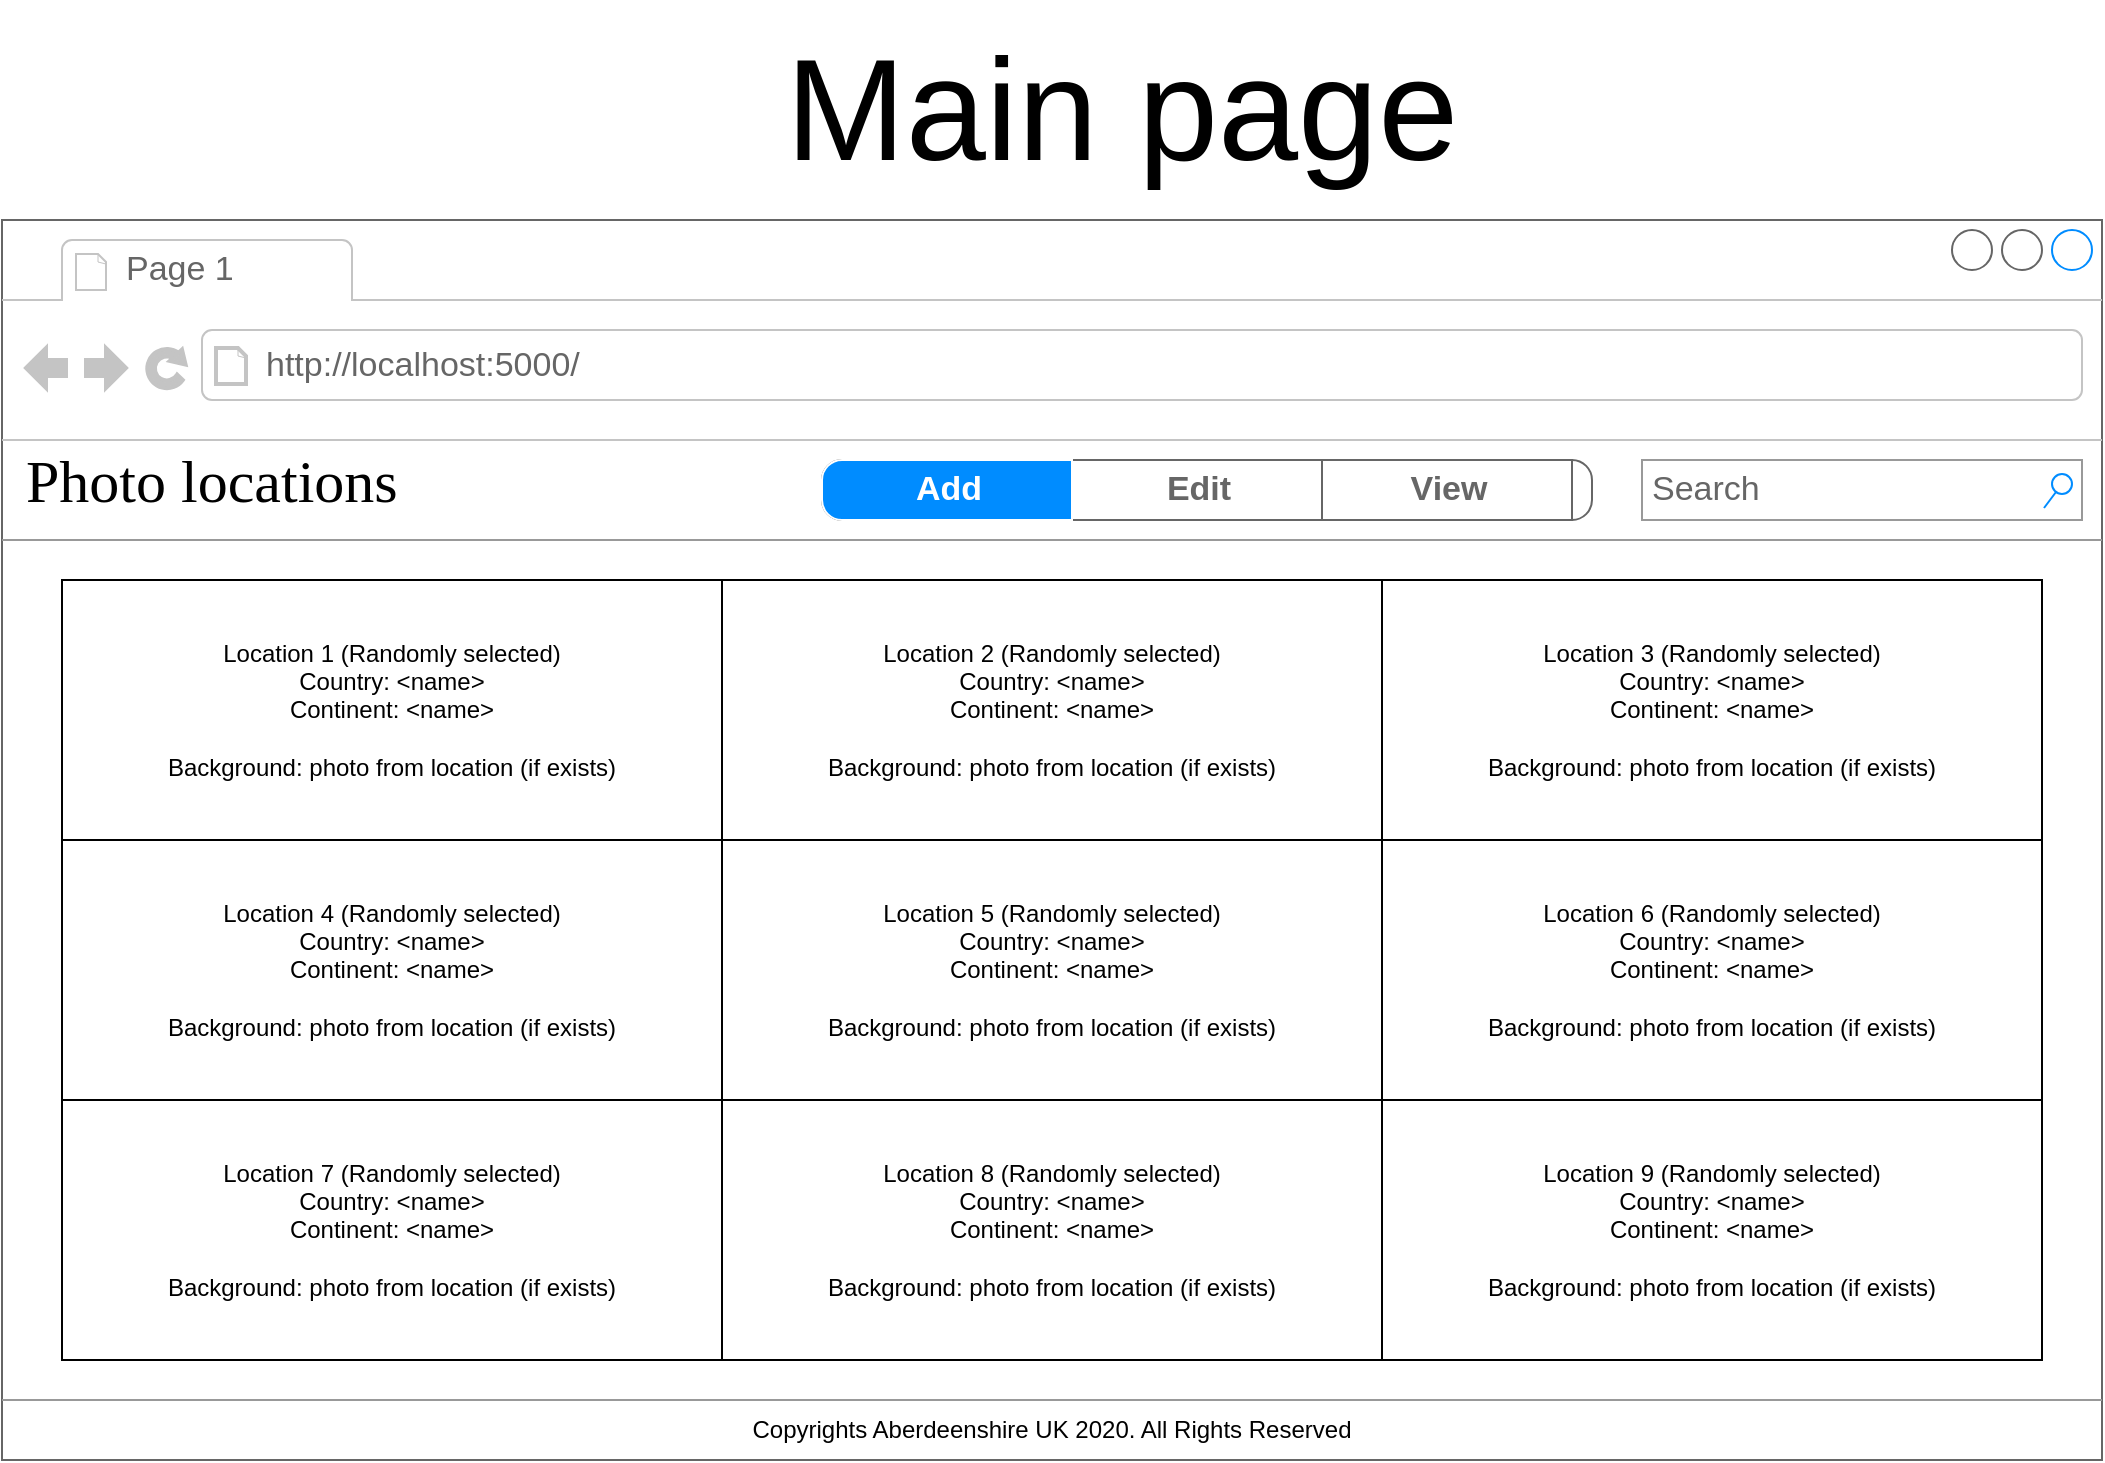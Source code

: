 <mxfile version="13.10.3" type="device" pages="7"><diagram name="MainPage" id="2cc2dc42-3aac-f2a9-1cec-7a8b7cbee084"><mxGraphModel dx="2076" dy="1024" grid="1" gridSize="10" guides="1" tooltips="1" connect="1" arrows="1" fold="1" page="1" pageScale="1" pageWidth="1100" pageHeight="850" background="#ffffff" math="0" shadow="0"><root><mxCell id="0"/><mxCell id="1" parent="0"/><mxCell id="7026571954dc6520-1" value="" style="strokeWidth=1;shadow=0;dashed=0;align=center;html=1;shape=mxgraph.mockup.containers.browserWindow;rSize=0;strokeColor=#666666;mainText=,;recursiveResize=0;rounded=0;labelBackgroundColor=none;fontFamily=Verdana;fontSize=12" parent="1" vertex="1"><mxGeometry x="10" y="200" width="1050" height="620" as="geometry"/></mxCell><mxCell id="7026571954dc6520-2" value="Page 1" style="strokeWidth=1;shadow=0;dashed=0;align=center;html=1;shape=mxgraph.mockup.containers.anchor;fontSize=17;fontColor=#666666;align=left;" parent="7026571954dc6520-1" vertex="1"><mxGeometry x="60" y="12" width="110" height="26" as="geometry"/></mxCell><mxCell id="7026571954dc6520-3" value="http://localhost:5000/" style="strokeWidth=1;shadow=0;dashed=0;align=center;html=1;shape=mxgraph.mockup.containers.anchor;rSize=0;fontSize=17;fontColor=#666666;align=left;" parent="7026571954dc6520-1" vertex="1"><mxGeometry x="130" y="60" width="250" height="26" as="geometry"/></mxCell><mxCell id="7026571954dc6520-4" value="Photo locations" style="text;html=1;points=[];align=left;verticalAlign=top;spacingTop=-4;fontSize=30;fontFamily=Verdana" parent="7026571954dc6520-1" vertex="1"><mxGeometry x="10" y="110" width="250" height="50" as="geometry"/></mxCell><mxCell id="7026571954dc6520-14" value="Search" style="strokeWidth=1;shadow=0;dashed=0;align=center;html=1;shape=mxgraph.mockup.forms.searchBox;strokeColor=#999999;mainText=;strokeColor2=#008cff;fontColor=#666666;fontSize=17;align=left;spacingLeft=3;rounded=0;labelBackgroundColor=none;" parent="7026571954dc6520-1" vertex="1"><mxGeometry x="820" y="120" width="220" height="30" as="geometry"/></mxCell><mxCell id="7026571954dc6520-15" value="" style="verticalLabelPosition=bottom;shadow=0;dashed=0;align=center;html=1;verticalAlign=top;strokeWidth=1;shape=mxgraph.mockup.markup.line;strokeColor=#999999;rounded=0;labelBackgroundColor=none;fillColor=#ffffff;fontFamily=Verdana;fontSize=12;fontColor=#000000;" parent="7026571954dc6520-1" vertex="1"><mxGeometry y="150" width="1050" height="20" as="geometry"/></mxCell><mxCell id="7026571954dc6520-21" value="" style="verticalLabelPosition=bottom;shadow=0;dashed=0;align=center;html=1;verticalAlign=top;strokeWidth=1;shape=mxgraph.mockup.markup.line;strokeColor=#999999;rounded=0;labelBackgroundColor=none;fillColor=#ffffff;fontFamily=Verdana;fontSize=12;fontColor=#000000;" parent="7026571954dc6520-1" vertex="1"><mxGeometry y="580" width="1050" height="20" as="geometry"/></mxCell><mxCell id="ho5N0EGIrkVibda4BnWS-8" value="" style="strokeWidth=1;shadow=0;dashed=0;align=center;html=1;shape=mxgraph.mockup.rrect;rSize=10;fillColor=#ffffff;strokeColor=#666666;" vertex="1" parent="7026571954dc6520-1"><mxGeometry x="410" y="120" width="385" height="30" as="geometry"/></mxCell><mxCell id="ho5N0EGIrkVibda4BnWS-9" value="Edit" style="strokeColor=inherit;fillColor=inherit;gradientColor=inherit;strokeWidth=1;shadow=0;dashed=0;align=center;html=1;shape=mxgraph.mockup.rrect;rSize=0;fontSize=17;fontColor=#666666;fontStyle=1;resizeHeight=1;" vertex="1" parent="ho5N0EGIrkVibda4BnWS-8"><mxGeometry width="125" height="30" relative="1" as="geometry"><mxPoint x="125" as="offset"/></mxGeometry></mxCell><mxCell id="ho5N0EGIrkVibda4BnWS-10" value="View" style="strokeColor=inherit;fillColor=inherit;gradientColor=inherit;strokeWidth=1;shadow=0;dashed=0;align=center;html=1;shape=mxgraph.mockup.rrect;rSize=0;fontSize=17;fontColor=#666666;fontStyle=1;resizeHeight=1;" vertex="1" parent="ho5N0EGIrkVibda4BnWS-8"><mxGeometry width="125" height="30" relative="1" as="geometry"><mxPoint x="250" as="offset"/></mxGeometry></mxCell><mxCell id="ho5N0EGIrkVibda4BnWS-12" value="Add" style="strokeWidth=1;shadow=0;dashed=0;align=center;html=1;shape=mxgraph.mockup.leftButton;rSize=10;fontSize=17;fontColor=#ffffff;fontStyle=1;fillColor=#008cff;strokeColor=#FFFFFF;resizeHeight=1;" vertex="1" parent="ho5N0EGIrkVibda4BnWS-8"><mxGeometry width="125" height="30" relative="1" as="geometry"/></mxCell><mxCell id="EcFIrvqZcWwOEAq92eXp-11" value="" style="shape=table;html=1;whiteSpace=wrap;startSize=0;container=1;collapsible=0;childLayout=tableLayout;" vertex="1" parent="7026571954dc6520-1"><mxGeometry x="30" y="180" width="990" height="390" as="geometry"/></mxCell><mxCell id="EcFIrvqZcWwOEAq92eXp-12" value="" style="shape=partialRectangle;html=1;whiteSpace=wrap;collapsible=0;dropTarget=0;pointerEvents=0;fillColor=none;top=0;left=0;bottom=0;right=0;points=[[0,0.5],[1,0.5]];portConstraint=eastwest;" vertex="1" parent="EcFIrvqZcWwOEAq92eXp-11"><mxGeometry width="990" height="130" as="geometry"/></mxCell><mxCell id="EcFIrvqZcWwOEAq92eXp-13" value="Location 1 (Randomly selected)&lt;br&gt;Country: &amp;lt;name&amp;gt;&lt;br&gt;Continent: &amp;lt;name&amp;gt;&lt;br&gt;&lt;br&gt;Background: photo from location (if exists)" style="shape=partialRectangle;html=1;whiteSpace=wrap;connectable=0;fillColor=none;top=0;left=0;bottom=0;right=0;overflow=hidden;" vertex="1" parent="EcFIrvqZcWwOEAq92eXp-12"><mxGeometry width="330" height="130" as="geometry"/></mxCell><mxCell id="EcFIrvqZcWwOEAq92eXp-14" value="Location 2 (Randomly selected)&lt;br&gt;Country: &amp;lt;name&amp;gt;&lt;br&gt;Continent: &amp;lt;name&amp;gt;&lt;br&gt;&lt;br&gt;Background: photo from location (if exists)" style="shape=partialRectangle;html=1;whiteSpace=wrap;connectable=0;fillColor=none;top=0;left=0;bottom=0;right=0;overflow=hidden;" vertex="1" parent="EcFIrvqZcWwOEAq92eXp-12"><mxGeometry x="330" width="330" height="130" as="geometry"/></mxCell><mxCell id="EcFIrvqZcWwOEAq92eXp-15" value="&lt;span&gt;Location 3 (Randomly selected)&lt;/span&gt;&lt;br&gt;&lt;span&gt;Country: &amp;lt;name&amp;gt;&lt;/span&gt;&lt;br&gt;&lt;span&gt;Continent: &amp;lt;name&amp;gt;&lt;/span&gt;&lt;br&gt;&lt;br&gt;&lt;span&gt;Background: photo from location (if exists)&lt;/span&gt;" style="shape=partialRectangle;html=1;whiteSpace=wrap;connectable=0;fillColor=none;top=0;left=0;bottom=0;right=0;overflow=hidden;" vertex="1" parent="EcFIrvqZcWwOEAq92eXp-12"><mxGeometry x="660" width="330" height="130" as="geometry"/></mxCell><mxCell id="EcFIrvqZcWwOEAq92eXp-16" value="" style="shape=partialRectangle;html=1;whiteSpace=wrap;collapsible=0;dropTarget=0;pointerEvents=0;fillColor=none;top=0;left=0;bottom=0;right=0;points=[[0,0.5],[1,0.5]];portConstraint=eastwest;" vertex="1" parent="EcFIrvqZcWwOEAq92eXp-11"><mxGeometry y="130" width="990" height="130" as="geometry"/></mxCell><mxCell id="EcFIrvqZcWwOEAq92eXp-17" value="&lt;span&gt;Location 4 (Randomly selected)&lt;/span&gt;&lt;br&gt;&lt;span&gt;Country: &amp;lt;name&amp;gt;&lt;/span&gt;&lt;br&gt;&lt;span&gt;Continent: &amp;lt;name&amp;gt;&lt;/span&gt;&lt;br&gt;&lt;br&gt;&lt;span&gt;Background: photo from location (if exists)&lt;/span&gt;" style="shape=partialRectangle;html=1;whiteSpace=wrap;connectable=0;fillColor=none;top=0;left=0;bottom=0;right=0;overflow=hidden;" vertex="1" parent="EcFIrvqZcWwOEAq92eXp-16"><mxGeometry width="330" height="130" as="geometry"/></mxCell><mxCell id="EcFIrvqZcWwOEAq92eXp-18" value="&lt;span&gt;Location 5 (Randomly selected)&lt;/span&gt;&lt;br&gt;&lt;span&gt;Country: &amp;lt;name&amp;gt;&lt;/span&gt;&lt;br&gt;&lt;span&gt;Continent: &amp;lt;name&amp;gt;&lt;/span&gt;&lt;br&gt;&lt;br&gt;&lt;span&gt;Background: photo from location (if exists)&lt;/span&gt;" style="shape=partialRectangle;html=1;whiteSpace=wrap;connectable=0;fillColor=none;top=0;left=0;bottom=0;right=0;overflow=hidden;" vertex="1" parent="EcFIrvqZcWwOEAq92eXp-16"><mxGeometry x="330" width="330" height="130" as="geometry"/></mxCell><mxCell id="EcFIrvqZcWwOEAq92eXp-19" value="&lt;span&gt;Location 6 (Randomly selected)&lt;/span&gt;&lt;br&gt;&lt;span&gt;Country: &amp;lt;name&amp;gt;&lt;/span&gt;&lt;br&gt;&lt;span&gt;Continent: &amp;lt;name&amp;gt;&lt;/span&gt;&lt;br&gt;&lt;br&gt;&lt;span&gt;Background: photo from location (if exists)&lt;/span&gt;" style="shape=partialRectangle;html=1;whiteSpace=wrap;connectable=0;fillColor=none;top=0;left=0;bottom=0;right=0;overflow=hidden;" vertex="1" parent="EcFIrvqZcWwOEAq92eXp-16"><mxGeometry x="660" width="330" height="130" as="geometry"/></mxCell><mxCell id="EcFIrvqZcWwOEAq92eXp-20" value="" style="shape=partialRectangle;html=1;whiteSpace=wrap;collapsible=0;dropTarget=0;pointerEvents=0;fillColor=none;top=0;left=0;bottom=0;right=0;points=[[0,0.5],[1,0.5]];portConstraint=eastwest;" vertex="1" parent="EcFIrvqZcWwOEAq92eXp-11"><mxGeometry y="260" width="990" height="130" as="geometry"/></mxCell><mxCell id="EcFIrvqZcWwOEAq92eXp-21" value="&lt;span&gt;Location 7 (Randomly selected)&lt;/span&gt;&lt;br&gt;&lt;span&gt;Country: &amp;lt;name&amp;gt;&lt;/span&gt;&lt;br&gt;&lt;span&gt;Continent: &amp;lt;name&amp;gt;&lt;/span&gt;&lt;br&gt;&lt;br&gt;&lt;span&gt;Background: photo from location (if exists)&lt;/span&gt;" style="shape=partialRectangle;html=1;whiteSpace=wrap;connectable=0;fillColor=none;top=0;left=0;bottom=0;right=0;overflow=hidden;" vertex="1" parent="EcFIrvqZcWwOEAq92eXp-20"><mxGeometry width="330" height="130" as="geometry"/></mxCell><mxCell id="EcFIrvqZcWwOEAq92eXp-22" value="&lt;span&gt;Location 8 (Randomly selected)&lt;/span&gt;&lt;br&gt;&lt;span&gt;Country: &amp;lt;name&amp;gt;&lt;/span&gt;&lt;br&gt;&lt;span&gt;Continent: &amp;lt;name&amp;gt;&lt;/span&gt;&lt;br&gt;&lt;br&gt;&lt;span&gt;Background: photo from location (if exists)&lt;/span&gt;" style="shape=partialRectangle;html=1;whiteSpace=wrap;connectable=0;fillColor=none;top=0;left=0;bottom=0;right=0;overflow=hidden;" vertex="1" parent="EcFIrvqZcWwOEAq92eXp-20"><mxGeometry x="330" width="330" height="130" as="geometry"/></mxCell><mxCell id="EcFIrvqZcWwOEAq92eXp-23" value="&lt;span&gt;Location 9 (Randomly selected)&lt;/span&gt;&lt;br&gt;&lt;span&gt;Country: &amp;lt;name&amp;gt;&lt;/span&gt;&lt;br&gt;&lt;span&gt;Continent: &amp;lt;name&amp;gt;&lt;/span&gt;&lt;br&gt;&lt;br&gt;&lt;span&gt;Background: photo from location (if exists)&lt;/span&gt;" style="shape=partialRectangle;html=1;whiteSpace=wrap;connectable=0;fillColor=none;top=0;left=0;bottom=0;right=0;overflow=hidden;" vertex="1" parent="EcFIrvqZcWwOEAq92eXp-20"><mxGeometry x="660" width="330" height="130" as="geometry"/></mxCell><mxCell id="EcFIrvqZcWwOEAq92eXp-24" value="Copyrights Aberdeenshire UK 2020. All Rights Reserved" style="text;html=1;strokeColor=none;fillColor=none;align=center;verticalAlign=middle;whiteSpace=wrap;rounded=0;" vertex="1" parent="7026571954dc6520-1"><mxGeometry y="590" width="1050" height="30" as="geometry"/></mxCell><mxCell id="zf-75fk2GMf-mPQKy3On-3" value="&lt;font style=&quot;font-size: 72px&quot;&gt;Main page&lt;/font&gt;" style="text;html=1;strokeColor=none;fillColor=none;align=center;verticalAlign=middle;whiteSpace=wrap;rounded=0;" vertex="1" parent="1"><mxGeometry x="210" y="90" width="720" height="110" as="geometry"/></mxCell></root></mxGraphModel></diagram><diagram id="LgyxDLVkFJSRYy0mtACo" name="Navigation menu options"><mxGraphModel dx="2422" dy="1195" grid="1" gridSize="10" guides="1" tooltips="1" connect="1" arrows="1" fold="1" page="1" pageScale="1" pageWidth="827" pageHeight="1169" math="0" shadow="0"><root><mxCell id="ziD7xMIUt8b3zbC6FGtw-0"/><mxCell id="ziD7xMIUt8b3zbC6FGtw-1" parent="ziD7xMIUt8b3zbC6FGtw-0"/><mxCell id="IcfBapx624i29WFodWo8-0" value="" style="strokeWidth=1;shadow=0;dashed=0;align=center;html=1;shape=mxgraph.mockup.containers.browserWindow;rSize=0;strokeColor=#666666;mainText=,;recursiveResize=0;rounded=0;labelBackgroundColor=none;fontFamily=Verdana;fontSize=12" vertex="1" parent="ziD7xMIUt8b3zbC6FGtw-1"><mxGeometry x="10" y="140" width="1050" height="620" as="geometry"/></mxCell><mxCell id="IcfBapx624i29WFodWo8-1" value="Page 1" style="strokeWidth=1;shadow=0;dashed=0;align=center;html=1;shape=mxgraph.mockup.containers.anchor;fontSize=17;fontColor=#666666;align=left;" vertex="1" parent="IcfBapx624i29WFodWo8-0"><mxGeometry x="60" y="12" width="110" height="26" as="geometry"/></mxCell><mxCell id="IcfBapx624i29WFodWo8-2" value="http://localhost:5000/" style="strokeWidth=1;shadow=0;dashed=0;align=center;html=1;shape=mxgraph.mockup.containers.anchor;rSize=0;fontSize=17;fontColor=#666666;align=left;" vertex="1" parent="IcfBapx624i29WFodWo8-0"><mxGeometry x="130" y="60" width="250" height="26" as="geometry"/></mxCell><mxCell id="IcfBapx624i29WFodWo8-3" value="Photo locations" style="text;html=1;points=[];align=left;verticalAlign=top;spacingTop=-4;fontSize=30;fontFamily=Verdana" vertex="1" parent="IcfBapx624i29WFodWo8-0"><mxGeometry x="10" y="110" width="250" height="50" as="geometry"/></mxCell><mxCell id="IcfBapx624i29WFodWo8-4" value="Search" style="strokeWidth=1;shadow=0;dashed=0;align=center;html=1;shape=mxgraph.mockup.forms.searchBox;strokeColor=#999999;mainText=;strokeColor2=#008cff;fontColor=#666666;fontSize=17;align=left;spacingLeft=3;rounded=0;labelBackgroundColor=none;" vertex="1" parent="IcfBapx624i29WFodWo8-0"><mxGeometry x="820" y="120" width="220" height="30" as="geometry"/></mxCell><mxCell id="IcfBapx624i29WFodWo8-5" value="" style="verticalLabelPosition=bottom;shadow=0;dashed=0;align=center;html=1;verticalAlign=top;strokeWidth=1;shape=mxgraph.mockup.markup.line;strokeColor=#999999;rounded=0;labelBackgroundColor=none;fillColor=#ffffff;fontFamily=Verdana;fontSize=12;fontColor=#000000;" vertex="1" parent="IcfBapx624i29WFodWo8-0"><mxGeometry y="150" width="1050" height="20" as="geometry"/></mxCell><mxCell id="IcfBapx624i29WFodWo8-6" value="" style="verticalLabelPosition=bottom;shadow=0;dashed=0;align=center;html=1;verticalAlign=top;strokeWidth=1;shape=mxgraph.mockup.markup.line;strokeColor=#999999;rounded=0;labelBackgroundColor=none;fillColor=#ffffff;fontFamily=Verdana;fontSize=12;fontColor=#000000;" vertex="1" parent="IcfBapx624i29WFodWo8-0"><mxGeometry y="580" width="1050" height="20" as="geometry"/></mxCell><mxCell id="IcfBapx624i29WFodWo8-11" value="" style="shape=table;html=1;whiteSpace=wrap;startSize=0;container=1;collapsible=0;childLayout=tableLayout;" vertex="1" parent="IcfBapx624i29WFodWo8-0"><mxGeometry x="30" y="180" width="990" height="390" as="geometry"/></mxCell><mxCell id="IcfBapx624i29WFodWo8-12" value="" style="shape=partialRectangle;html=1;whiteSpace=wrap;collapsible=0;dropTarget=0;pointerEvents=0;fillColor=none;top=0;left=0;bottom=0;right=0;points=[[0,0.5],[1,0.5]];portConstraint=eastwest;" vertex="1" parent="IcfBapx624i29WFodWo8-11"><mxGeometry width="990" height="130" as="geometry"/></mxCell><mxCell id="IcfBapx624i29WFodWo8-13" value="Location 1 (Randomly selected)&lt;br&gt;Country: &amp;lt;name&amp;gt;&lt;br&gt;Continent: &amp;lt;name&amp;gt;&lt;br&gt;&lt;br&gt;Background: photo from location (if exists)" style="shape=partialRectangle;html=1;whiteSpace=wrap;connectable=0;fillColor=none;top=0;left=0;bottom=0;right=0;overflow=hidden;" vertex="1" parent="IcfBapx624i29WFodWo8-12"><mxGeometry width="330" height="130" as="geometry"/></mxCell><mxCell id="IcfBapx624i29WFodWo8-14" value="Location 2 (Randomly selected)&lt;br&gt;Country: &amp;lt;name&amp;gt;&lt;br&gt;Continent: &amp;lt;name&amp;gt;&lt;br&gt;&lt;br&gt;Background: photo from location (if exists)" style="shape=partialRectangle;html=1;whiteSpace=wrap;connectable=0;fillColor=none;top=0;left=0;bottom=0;right=0;overflow=hidden;" vertex="1" parent="IcfBapx624i29WFodWo8-12"><mxGeometry x="330" width="330" height="130" as="geometry"/></mxCell><mxCell id="IcfBapx624i29WFodWo8-15" value="&lt;span&gt;Location 3 (Randomly selected)&lt;/span&gt;&lt;br&gt;&lt;span&gt;Country: &amp;lt;name&amp;gt;&lt;/span&gt;&lt;br&gt;&lt;span&gt;Continent: &amp;lt;name&amp;gt;&lt;/span&gt;&lt;br&gt;&lt;br&gt;&lt;span&gt;Background: photo from location (if exists)&lt;/span&gt;" style="shape=partialRectangle;html=1;whiteSpace=wrap;connectable=0;fillColor=none;top=0;left=0;bottom=0;right=0;overflow=hidden;" vertex="1" parent="IcfBapx624i29WFodWo8-12"><mxGeometry x="660" width="330" height="130" as="geometry"/></mxCell><mxCell id="IcfBapx624i29WFodWo8-16" value="" style="shape=partialRectangle;html=1;whiteSpace=wrap;collapsible=0;dropTarget=0;pointerEvents=0;fillColor=none;top=0;left=0;bottom=0;right=0;points=[[0,0.5],[1,0.5]];portConstraint=eastwest;" vertex="1" parent="IcfBapx624i29WFodWo8-11"><mxGeometry y="130" width="990" height="130" as="geometry"/></mxCell><mxCell id="IcfBapx624i29WFodWo8-17" value="&lt;span&gt;Location 4 (Randomly selected)&lt;/span&gt;&lt;br&gt;&lt;span&gt;Country: &amp;lt;name&amp;gt;&lt;/span&gt;&lt;br&gt;&lt;span&gt;Continent: &amp;lt;name&amp;gt;&lt;/span&gt;&lt;br&gt;&lt;br&gt;&lt;span&gt;Background: photo from location (if exists)&lt;/span&gt;" style="shape=partialRectangle;html=1;whiteSpace=wrap;connectable=0;fillColor=none;top=0;left=0;bottom=0;right=0;overflow=hidden;" vertex="1" parent="IcfBapx624i29WFodWo8-16"><mxGeometry width="330" height="130" as="geometry"/></mxCell><mxCell id="IcfBapx624i29WFodWo8-18" value="&lt;span&gt;Location 5 (Randomly selected)&lt;/span&gt;&lt;br&gt;&lt;span&gt;Country: &amp;lt;name&amp;gt;&lt;/span&gt;&lt;br&gt;&lt;span&gt;Continent: &amp;lt;name&amp;gt;&lt;/span&gt;&lt;br&gt;&lt;br&gt;&lt;span&gt;Background: photo from location (if exists)&lt;/span&gt;" style="shape=partialRectangle;html=1;whiteSpace=wrap;connectable=0;fillColor=none;top=0;left=0;bottom=0;right=0;overflow=hidden;" vertex="1" parent="IcfBapx624i29WFodWo8-16"><mxGeometry x="330" width="330" height="130" as="geometry"/></mxCell><mxCell id="IcfBapx624i29WFodWo8-19" value="&lt;span&gt;Location 6 (Randomly selected)&lt;/span&gt;&lt;br&gt;&lt;span&gt;Country: &amp;lt;name&amp;gt;&lt;/span&gt;&lt;br&gt;&lt;span&gt;Continent: &amp;lt;name&amp;gt;&lt;/span&gt;&lt;br&gt;&lt;br&gt;&lt;span&gt;Background: photo from location (if exists)&lt;/span&gt;" style="shape=partialRectangle;html=1;whiteSpace=wrap;connectable=0;fillColor=none;top=0;left=0;bottom=0;right=0;overflow=hidden;" vertex="1" parent="IcfBapx624i29WFodWo8-16"><mxGeometry x="660" width="330" height="130" as="geometry"/></mxCell><mxCell id="IcfBapx624i29WFodWo8-20" value="" style="shape=partialRectangle;html=1;whiteSpace=wrap;collapsible=0;dropTarget=0;pointerEvents=0;fillColor=none;top=0;left=0;bottom=0;right=0;points=[[0,0.5],[1,0.5]];portConstraint=eastwest;" vertex="1" parent="IcfBapx624i29WFodWo8-11"><mxGeometry y="260" width="990" height="130" as="geometry"/></mxCell><mxCell id="IcfBapx624i29WFodWo8-21" value="&lt;span&gt;Location 7 (Randomly selected)&lt;/span&gt;&lt;br&gt;&lt;span&gt;Country: &amp;lt;name&amp;gt;&lt;/span&gt;&lt;br&gt;&lt;span&gt;Continent: &amp;lt;name&amp;gt;&lt;/span&gt;&lt;br&gt;&lt;br&gt;&lt;span&gt;Background: photo from location (if exists)&lt;/span&gt;" style="shape=partialRectangle;html=1;whiteSpace=wrap;connectable=0;fillColor=none;top=0;left=0;bottom=0;right=0;overflow=hidden;" vertex="1" parent="IcfBapx624i29WFodWo8-20"><mxGeometry width="330" height="130" as="geometry"/></mxCell><mxCell id="IcfBapx624i29WFodWo8-22" value="&lt;span&gt;Location 8 (Randomly selected)&lt;/span&gt;&lt;br&gt;&lt;span&gt;Country: &amp;lt;name&amp;gt;&lt;/span&gt;&lt;br&gt;&lt;span&gt;Continent: &amp;lt;name&amp;gt;&lt;/span&gt;&lt;br&gt;&lt;br&gt;&lt;span&gt;Background: photo from location (if exists)&lt;/span&gt;" style="shape=partialRectangle;html=1;whiteSpace=wrap;connectable=0;fillColor=none;top=0;left=0;bottom=0;right=0;overflow=hidden;" vertex="1" parent="IcfBapx624i29WFodWo8-20"><mxGeometry x="330" width="330" height="130" as="geometry"/></mxCell><mxCell id="IcfBapx624i29WFodWo8-23" value="&lt;span&gt;Location 9 (Randomly selected)&lt;/span&gt;&lt;br&gt;&lt;span&gt;Country: &amp;lt;name&amp;gt;&lt;/span&gt;&lt;br&gt;&lt;span&gt;Continent: &amp;lt;name&amp;gt;&lt;/span&gt;&lt;br&gt;&lt;br&gt;&lt;span&gt;Background: photo from location (if exists)&lt;/span&gt;" style="shape=partialRectangle;html=1;whiteSpace=wrap;connectable=0;fillColor=none;top=0;left=0;bottom=0;right=0;overflow=hidden;" vertex="1" parent="IcfBapx624i29WFodWo8-20"><mxGeometry x="660" width="330" height="130" as="geometry"/></mxCell><mxCell id="IcfBapx624i29WFodWo8-24" value="Copyrights Aberdeenshire UK 2020. All Rights Reserved" style="text;html=1;strokeColor=none;fillColor=none;align=center;verticalAlign=middle;whiteSpace=wrap;rounded=0;" vertex="1" parent="IcfBapx624i29WFodWo8-0"><mxGeometry y="590" width="1050" height="30" as="geometry"/></mxCell><mxCell id="IcfBapx624i29WFodWo8-7" value="" style="strokeWidth=1;shadow=0;dashed=0;align=center;html=1;shape=mxgraph.mockup.rrect;rSize=10;fillColor=#ffffff;strokeColor=#666666;" vertex="1" parent="IcfBapx624i29WFodWo8-0"><mxGeometry x="410" y="120" width="385" height="210" as="geometry"/></mxCell><mxCell id="IcfBapx624i29WFodWo8-8" value="Edit" style="strokeColor=inherit;fillColor=inherit;gradientColor=inherit;strokeWidth=1;shadow=0;dashed=0;align=center;html=1;shape=mxgraph.mockup.rrect;rSize=0;fontSize=17;fontColor=#666666;fontStyle=1;resizeHeight=1;" vertex="1" parent="IcfBapx624i29WFodWo8-7"><mxGeometry width="125" height="30" relative="1" as="geometry"><mxPoint x="125" as="offset"/></mxGeometry></mxCell><mxCell id="IcfBapx624i29WFodWo8-9" value="View" style="strokeColor=inherit;fillColor=inherit;gradientColor=inherit;strokeWidth=1;shadow=0;dashed=0;align=center;html=1;shape=mxgraph.mockup.rrect;rSize=0;fontSize=17;fontColor=#666666;fontStyle=1;resizeHeight=1;" vertex="1" parent="IcfBapx624i29WFodWo8-7"><mxGeometry width="125" height="30" relative="1" as="geometry"><mxPoint x="250" as="offset"/></mxGeometry></mxCell><mxCell id="IcfBapx624i29WFodWo8-10" value="Add" style="strokeWidth=1;shadow=0;dashed=0;align=center;html=1;shape=mxgraph.mockup.leftButton;rSize=10;fontSize=17;fontColor=#ffffff;fontStyle=1;fillColor=#008cff;strokeColor=#008cff;resizeHeight=1;" vertex="1" parent="IcfBapx624i29WFodWo8-7"><mxGeometry width="125" height="30" relative="1" as="geometry"/></mxCell><mxCell id="4cXKv_82eQMCBubQu1tV-0" value="Country" style="strokeWidth=1;shadow=0;dashed=0;align=center;html=1;shape=mxgraph.mockup.buttons.button;strokeColor=#000000;fontColor=#000000;mainText=;buttonStyle=round;fontSize=17;fontStyle=1;fillColor=#FFFFFF;whiteSpace=wrap;" vertex="1" parent="IcfBapx624i29WFodWo8-7"><mxGeometry x="18" y="31" width="110" height="30" as="geometry"/></mxCell><mxCell id="4cXKv_82eQMCBubQu1tV-1" value="Location" style="strokeWidth=1;shadow=0;dashed=0;align=center;html=1;shape=mxgraph.mockup.buttons.button;strokeColor=#000000;fontColor=#000000;mainText=;buttonStyle=round;fontSize=17;fontStyle=1;fillColor=#FFFFFF;whiteSpace=wrap;" vertex="1" parent="IcfBapx624i29WFodWo8-7"><mxGeometry x="18" y="61" width="110" height="30" as="geometry"/></mxCell><mxCell id="4cXKv_82eQMCBubQu1tV-2" value="Country" style="strokeWidth=1;shadow=0;dashed=0;align=center;html=1;shape=mxgraph.mockup.buttons.button;strokeColor=#000000;fontColor=#000000;mainText=;buttonStyle=round;fontSize=17;fontStyle=1;fillColor=#FFFFFF;whiteSpace=wrap;" vertex="1" parent="IcfBapx624i29WFodWo8-7"><mxGeometry x="137.5" y="31" width="110" height="30" as="geometry"/></mxCell><mxCell id="4cXKv_82eQMCBubQu1tV-3" value="Location" style="strokeWidth=1;shadow=0;dashed=0;align=center;html=1;shape=mxgraph.mockup.buttons.button;strokeColor=#000000;fontColor=#000000;mainText=;buttonStyle=round;fontSize=17;fontStyle=1;fillColor=#FFFFFF;whiteSpace=wrap;" vertex="1" parent="IcfBapx624i29WFodWo8-7"><mxGeometry x="137.5" y="61" width="110" height="30" as="geometry"/></mxCell><mxCell id="4cXKv_82eQMCBubQu1tV-4" value="Visited" style="strokeWidth=1;shadow=0;dashed=0;align=center;html=1;shape=mxgraph.mockup.buttons.button;strokeColor=#000000;fontColor=#000000;mainText=;buttonStyle=round;fontSize=17;fontStyle=1;fillColor=#FFFFFF;whiteSpace=wrap;" vertex="1" parent="IcfBapx624i29WFodWo8-7"><mxGeometry x="260" y="31" width="110" height="30" as="geometry"/></mxCell><mxCell id="4cXKv_82eQMCBubQu1tV-5" value="Not visited" style="strokeWidth=1;shadow=0;dashed=0;align=center;html=1;shape=mxgraph.mockup.buttons.button;strokeColor=#000000;fontColor=#000000;mainText=;buttonStyle=round;fontSize=17;fontStyle=1;fillColor=#FFFFFF;whiteSpace=wrap;" vertex="1" parent="IcfBapx624i29WFodWo8-7"><mxGeometry x="260" y="61" width="110" height="30" as="geometry"/></mxCell><mxCell id="Zlvtw9Fu_qqbjNN83GrD-0" value="&lt;font style=&quot;font-size: 72px&quot;&gt;Navigation options&lt;/font&gt;" style="text;html=1;strokeColor=none;fillColor=none;align=center;verticalAlign=middle;whiteSpace=wrap;rounded=0;" vertex="1" parent="ziD7xMIUt8b3zbC6FGtw-1"><mxGeometry x="20" y="10" width="1050" height="110" as="geometry"/></mxCell></root></mxGraphModel></diagram><diagram id="BucQiNpMhPca0tcvDmof" name="Add country"><mxGraphModel dx="2906" dy="1434" grid="1" gridSize="10" guides="1" tooltips="1" connect="1" arrows="1" fold="1" page="1" pageScale="1" pageWidth="827" pageHeight="1169" math="0" shadow="0"><root><mxCell id="uRWXqhdTPSYLSeYAuKq4-0"/><mxCell id="uRWXqhdTPSYLSeYAuKq4-1" parent="uRWXqhdTPSYLSeYAuKq4-0"/><mxCell id="Kx0LBbPqr-d0cCUo939U-0" value="" style="strokeWidth=1;shadow=0;dashed=0;align=center;html=1;shape=mxgraph.mockup.containers.browserWindow;rSize=0;strokeColor=#666666;mainText=,;recursiveResize=0;rounded=0;labelBackgroundColor=none;fontFamily=Verdana;fontSize=12" vertex="1" parent="uRWXqhdTPSYLSeYAuKq4-1"><mxGeometry y="220" width="1050" height="620" as="geometry"/></mxCell><mxCell id="Kx0LBbPqr-d0cCUo939U-1" value="Page 1" style="strokeWidth=1;shadow=0;dashed=0;align=center;html=1;shape=mxgraph.mockup.containers.anchor;fontSize=17;fontColor=#666666;align=left;" vertex="1" parent="Kx0LBbPqr-d0cCUo939U-0"><mxGeometry x="60" y="12" width="110" height="26" as="geometry"/></mxCell><mxCell id="Kx0LBbPqr-d0cCUo939U-2" value="http://localhost:5000/" style="strokeWidth=1;shadow=0;dashed=0;align=center;html=1;shape=mxgraph.mockup.containers.anchor;rSize=0;fontSize=17;fontColor=#666666;align=left;" vertex="1" parent="Kx0LBbPqr-d0cCUo939U-0"><mxGeometry x="130" y="60" width="250" height="26" as="geometry"/></mxCell><mxCell id="Kx0LBbPqr-d0cCUo939U-3" value="Photo locations" style="text;html=1;points=[];align=left;verticalAlign=top;spacingTop=-4;fontSize=30;fontFamily=Verdana" vertex="1" parent="Kx0LBbPqr-d0cCUo939U-0"><mxGeometry x="10" y="110" width="250" height="50" as="geometry"/></mxCell><mxCell id="Kx0LBbPqr-d0cCUo939U-4" value="Search" style="strokeWidth=1;shadow=0;dashed=0;align=center;html=1;shape=mxgraph.mockup.forms.searchBox;strokeColor=#999999;mainText=;strokeColor2=#008cff;fontColor=#666666;fontSize=17;align=left;spacingLeft=3;rounded=0;labelBackgroundColor=none;" vertex="1" parent="Kx0LBbPqr-d0cCUo939U-0"><mxGeometry x="820" y="120" width="220" height="30" as="geometry"/></mxCell><mxCell id="Kx0LBbPqr-d0cCUo939U-5" value="" style="verticalLabelPosition=bottom;shadow=0;dashed=0;align=center;html=1;verticalAlign=top;strokeWidth=1;shape=mxgraph.mockup.markup.line;strokeColor=#999999;rounded=0;labelBackgroundColor=none;fillColor=#ffffff;fontFamily=Verdana;fontSize=12;fontColor=#000000;" vertex="1" parent="Kx0LBbPqr-d0cCUo939U-0"><mxGeometry y="150" width="1050" height="20" as="geometry"/></mxCell><mxCell id="Kx0LBbPqr-d0cCUo939U-6" value="" style="verticalLabelPosition=bottom;shadow=0;dashed=0;align=center;html=1;verticalAlign=top;strokeWidth=1;shape=mxgraph.mockup.markup.line;strokeColor=#999999;rounded=0;labelBackgroundColor=none;fillColor=#ffffff;fontFamily=Verdana;fontSize=12;fontColor=#000000;" vertex="1" parent="Kx0LBbPqr-d0cCUo939U-0"><mxGeometry y="580" width="1050" height="20" as="geometry"/></mxCell><mxCell id="Kx0LBbPqr-d0cCUo939U-7" value="" style="strokeWidth=1;shadow=0;dashed=0;align=center;html=1;shape=mxgraph.mockup.rrect;rSize=10;fillColor=#ffffff;strokeColor=#666666;" vertex="1" parent="Kx0LBbPqr-d0cCUo939U-0"><mxGeometry x="410" y="120" width="385" height="30" as="geometry"/></mxCell><mxCell id="Kx0LBbPqr-d0cCUo939U-8" value="Edit" style="strokeColor=inherit;fillColor=inherit;gradientColor=inherit;strokeWidth=1;shadow=0;dashed=0;align=center;html=1;shape=mxgraph.mockup.rrect;rSize=0;fontSize=17;fontColor=#666666;fontStyle=1;resizeHeight=1;" vertex="1" parent="Kx0LBbPqr-d0cCUo939U-7"><mxGeometry width="125" height="30" relative="1" as="geometry"><mxPoint x="125" as="offset"/></mxGeometry></mxCell><mxCell id="Kx0LBbPqr-d0cCUo939U-9" value="View" style="strokeColor=inherit;fillColor=inherit;gradientColor=inherit;strokeWidth=1;shadow=0;dashed=0;align=center;html=1;shape=mxgraph.mockup.rrect;rSize=0;fontSize=17;fontColor=#666666;fontStyle=1;resizeHeight=1;" vertex="1" parent="Kx0LBbPqr-d0cCUo939U-7"><mxGeometry width="125" height="30" relative="1" as="geometry"><mxPoint x="250" as="offset"/></mxGeometry></mxCell><mxCell id="Kx0LBbPqr-d0cCUo939U-10" value="Add" style="strokeWidth=1;shadow=0;dashed=0;align=center;html=1;shape=mxgraph.mockup.leftButton;rSize=10;fontSize=17;fontColor=#ffffff;fontStyle=1;fillColor=#008cff;strokeColor=#FFFFFF;resizeHeight=1;" vertex="1" parent="Kx0LBbPqr-d0cCUo939U-7"><mxGeometry width="125" height="30" relative="1" as="geometry"/></mxCell><mxCell id="Kx0LBbPqr-d0cCUo939U-24" value="Copyrights Aberdeenshire UK 2020. All Rights Reserved" style="text;html=1;strokeColor=none;fillColor=none;align=center;verticalAlign=middle;whiteSpace=wrap;rounded=0;" vertex="1" parent="Kx0LBbPqr-d0cCUo939U-0"><mxGeometry y="590" width="1050" height="30" as="geometry"/></mxCell><mxCell id="Kx0LBbPqr-d0cCUo939U-26" value="Continents" style="strokeWidth=1;shadow=0;dashed=0;align=center;html=1;shape=mxgraph.mockup.forms.comboBox;strokeColor=#999999;fillColor=#ddeeff;align=left;fillColor2=#aaddff;mainText=;fontColor=#666666;fontSize=17;spacingLeft=3;" vertex="1" parent="Kx0LBbPqr-d0cCUo939U-0"><mxGeometry x="450" y="230" width="150" height="30" as="geometry"/></mxCell><mxCell id="Kx0LBbPqr-d0cCUo939U-28" value="Country name" style="strokeWidth=1;shadow=0;dashed=0;align=center;html=1;shape=mxgraph.mockup.text.textBox;fontColor=#666666;align=left;fontSize=17;spacingLeft=4;spacingTop=-3;strokeColor=#666666;mainText=;fillColor=#FFFFFF;" vertex="1" parent="Kx0LBbPqr-d0cCUo939U-0"><mxGeometry x="450" y="280" width="150" height="30" as="geometry"/></mxCell><mxCell id="Kx0LBbPqr-d0cCUo939U-29" value="Add" style="strokeWidth=1;shadow=0;dashed=0;align=center;html=1;shape=mxgraph.mockup.buttons.button;strokeColor=#666666;fontColor=#ffffff;mainText=;buttonStyle=round;fontSize=17;fontStyle=1;fillColor=#008cff;whiteSpace=wrap;" vertex="1" parent="Kx0LBbPqr-d0cCUo939U-0"><mxGeometry x="340" y="330" width="260" height="50" as="geometry"/></mxCell><mxCell id="Kx0LBbPqr-d0cCUo939U-30" value="&lt;font style=&quot;font-size: 18px&quot;&gt;Continent:&lt;/font&gt;" style="text;html=1;strokeColor=none;fillColor=none;align=center;verticalAlign=middle;whiteSpace=wrap;rounded=0;" vertex="1" parent="Kx0LBbPqr-d0cCUo939U-0"><mxGeometry x="316" y="230" width="134" height="30" as="geometry"/></mxCell><mxCell id="Kx0LBbPqr-d0cCUo939U-31" value="&lt;font style=&quot;font-size: 18px&quot;&gt;Country:&lt;/font&gt;" style="text;html=1;strokeColor=none;fillColor=none;align=center;verticalAlign=middle;whiteSpace=wrap;rounded=0;" vertex="1" parent="Kx0LBbPqr-d0cCUo939U-0"><mxGeometry x="316" y="280" width="134" height="30" as="geometry"/></mxCell><mxCell id="3gGpvtcNnHi726yrd2P5-0" value="Add country" style="text;html=1;points=[];align=left;verticalAlign=top;spacingTop=-4;fontSize=30;fontFamily=Verdana" vertex="1" parent="Kx0LBbPqr-d0cCUo939U-0"><mxGeometry x="345" y="180" width="250" height="50" as="geometry"/></mxCell><mxCell id="Kx0LBbPqr-d0cCUo939U-25" value="&lt;font style=&quot;font-size: 72px&quot;&gt;Add Country&lt;/font&gt;" style="text;html=1;strokeColor=none;fillColor=none;align=center;verticalAlign=middle;whiteSpace=wrap;rounded=0;" vertex="1" parent="uRWXqhdTPSYLSeYAuKq4-1"><mxGeometry x="200" y="120" width="720" height="110" as="geometry"/></mxCell></root></mxGraphModel></diagram><diagram name="Add location" id="rRYSalzadIg-eHl3kwHy"><mxGraphModel dx="1453" dy="717" grid="1" gridSize="10" guides="1" tooltips="1" connect="1" arrows="1" fold="1" page="1" pageScale="1" pageWidth="827" pageHeight="1169" math="0" shadow="0"><root><mxCell id="dXUxXyEJBjzyn6Bd1BhP-0"/><mxCell id="dXUxXyEJBjzyn6Bd1BhP-1" parent="dXUxXyEJBjzyn6Bd1BhP-0"/><mxCell id="dXUxXyEJBjzyn6Bd1BhP-2" value="" style="strokeWidth=1;shadow=0;dashed=0;align=center;html=1;shape=mxgraph.mockup.containers.browserWindow;rSize=0;strokeColor=#666666;mainText=,;recursiveResize=0;rounded=0;labelBackgroundColor=none;fontFamily=Verdana;fontSize=12" vertex="1" parent="dXUxXyEJBjzyn6Bd1BhP-1"><mxGeometry x="10" y="210" width="1050" height="620" as="geometry"/></mxCell><mxCell id="dXUxXyEJBjzyn6Bd1BhP-3" value="Page 1" style="strokeWidth=1;shadow=0;dashed=0;align=center;html=1;shape=mxgraph.mockup.containers.anchor;fontSize=17;fontColor=#666666;align=left;" vertex="1" parent="dXUxXyEJBjzyn6Bd1BhP-2"><mxGeometry x="60" y="12" width="110" height="26" as="geometry"/></mxCell><mxCell id="dXUxXyEJBjzyn6Bd1BhP-4" value="http://localhost:5000/" style="strokeWidth=1;shadow=0;dashed=0;align=center;html=1;shape=mxgraph.mockup.containers.anchor;rSize=0;fontSize=17;fontColor=#666666;align=left;" vertex="1" parent="dXUxXyEJBjzyn6Bd1BhP-2"><mxGeometry x="130" y="60" width="250" height="26" as="geometry"/></mxCell><mxCell id="dXUxXyEJBjzyn6Bd1BhP-5" value="Photo locations" style="text;html=1;points=[];align=left;verticalAlign=top;spacingTop=-4;fontSize=30;fontFamily=Verdana" vertex="1" parent="dXUxXyEJBjzyn6Bd1BhP-2"><mxGeometry x="10" y="110" width="250" height="50" as="geometry"/></mxCell><mxCell id="dXUxXyEJBjzyn6Bd1BhP-6" value="Search" style="strokeWidth=1;shadow=0;dashed=0;align=center;html=1;shape=mxgraph.mockup.forms.searchBox;strokeColor=#999999;mainText=;strokeColor2=#008cff;fontColor=#666666;fontSize=17;align=left;spacingLeft=3;rounded=0;labelBackgroundColor=none;" vertex="1" parent="dXUxXyEJBjzyn6Bd1BhP-2"><mxGeometry x="820" y="120" width="220" height="30" as="geometry"/></mxCell><mxCell id="dXUxXyEJBjzyn6Bd1BhP-7" value="" style="verticalLabelPosition=bottom;shadow=0;dashed=0;align=center;html=1;verticalAlign=top;strokeWidth=1;shape=mxgraph.mockup.markup.line;strokeColor=#999999;rounded=0;labelBackgroundColor=none;fillColor=#ffffff;fontFamily=Verdana;fontSize=12;fontColor=#000000;" vertex="1" parent="dXUxXyEJBjzyn6Bd1BhP-2"><mxGeometry y="150" width="1050" height="20" as="geometry"/></mxCell><mxCell id="dXUxXyEJBjzyn6Bd1BhP-8" value="" style="verticalLabelPosition=bottom;shadow=0;dashed=0;align=center;html=1;verticalAlign=top;strokeWidth=1;shape=mxgraph.mockup.markup.line;strokeColor=#999999;rounded=0;labelBackgroundColor=none;fillColor=#ffffff;fontFamily=Verdana;fontSize=12;fontColor=#000000;" vertex="1" parent="dXUxXyEJBjzyn6Bd1BhP-2"><mxGeometry y="580" width="1050" height="20" as="geometry"/></mxCell><mxCell id="dXUxXyEJBjzyn6Bd1BhP-9" value="" style="strokeWidth=1;shadow=0;dashed=0;align=center;html=1;shape=mxgraph.mockup.rrect;rSize=10;fillColor=#ffffff;strokeColor=#666666;" vertex="1" parent="dXUxXyEJBjzyn6Bd1BhP-2"><mxGeometry x="410" y="120" width="385" height="30" as="geometry"/></mxCell><mxCell id="dXUxXyEJBjzyn6Bd1BhP-10" value="Edit" style="strokeColor=inherit;fillColor=inherit;gradientColor=inherit;strokeWidth=1;shadow=0;dashed=0;align=center;html=1;shape=mxgraph.mockup.rrect;rSize=0;fontSize=17;fontColor=#666666;fontStyle=1;resizeHeight=1;" vertex="1" parent="dXUxXyEJBjzyn6Bd1BhP-9"><mxGeometry width="125" height="30" relative="1" as="geometry"><mxPoint x="125" as="offset"/></mxGeometry></mxCell><mxCell id="dXUxXyEJBjzyn6Bd1BhP-11" value="View" style="strokeColor=inherit;fillColor=inherit;gradientColor=inherit;strokeWidth=1;shadow=0;dashed=0;align=center;html=1;shape=mxgraph.mockup.rrect;rSize=0;fontSize=17;fontColor=#666666;fontStyle=1;resizeHeight=1;" vertex="1" parent="dXUxXyEJBjzyn6Bd1BhP-9"><mxGeometry width="125" height="30" relative="1" as="geometry"><mxPoint x="250" as="offset"/></mxGeometry></mxCell><mxCell id="dXUxXyEJBjzyn6Bd1BhP-12" value="Add" style="strokeWidth=1;shadow=0;dashed=0;align=center;html=1;shape=mxgraph.mockup.leftButton;rSize=10;fontSize=17;fontColor=#ffffff;fontStyle=1;fillColor=#008cff;strokeColor=#FFFFFF;resizeHeight=1;" vertex="1" parent="dXUxXyEJBjzyn6Bd1BhP-9"><mxGeometry width="125" height="30" relative="1" as="geometry"/></mxCell><mxCell id="dXUxXyEJBjzyn6Bd1BhP-13" value="Copyrights Aberdeenshire UK 2020. All Rights Reserved" style="text;html=1;strokeColor=none;fillColor=none;align=center;verticalAlign=middle;whiteSpace=wrap;rounded=0;" vertex="1" parent="dXUxXyEJBjzyn6Bd1BhP-2"><mxGeometry y="590" width="1050" height="30" as="geometry"/></mxCell><mxCell id="dXUxXyEJBjzyn6Bd1BhP-14" value="Country list" style="strokeWidth=1;shadow=0;dashed=0;align=center;html=1;shape=mxgraph.mockup.forms.comboBox;strokeColor=#999999;fillColor=#ddeeff;align=left;fillColor2=#aaddff;mainText=;fontColor=#666666;fontSize=17;spacingLeft=3;" vertex="1" parent="dXUxXyEJBjzyn6Bd1BhP-2"><mxGeometry x="450" y="210" width="150" height="30" as="geometry"/></mxCell><mxCell id="dXUxXyEJBjzyn6Bd1BhP-15" value="Location name" style="strokeWidth=1;shadow=0;dashed=0;align=center;html=1;shape=mxgraph.mockup.text.textBox;fontColor=#666666;align=left;fontSize=17;spacingLeft=4;spacingTop=-3;strokeColor=#666666;mainText=;fillColor=#FFFFFF;" vertex="1" parent="dXUxXyEJBjzyn6Bd1BhP-2"><mxGeometry x="450" y="250" width="150" height="30" as="geometry"/></mxCell><mxCell id="dXUxXyEJBjzyn6Bd1BhP-16" value="Add" style="strokeWidth=1;shadow=0;dashed=0;align=center;html=1;shape=mxgraph.mockup.buttons.button;strokeColor=#666666;fontColor=#ffffff;mainText=;buttonStyle=round;fontSize=17;fontStyle=1;fillColor=#008cff;whiteSpace=wrap;" vertex="1" parent="dXUxXyEJBjzyn6Bd1BhP-2"><mxGeometry x="330" y="510" width="260" height="50" as="geometry"/></mxCell><mxCell id="dXUxXyEJBjzyn6Bd1BhP-17" value="&lt;font style=&quot;font-size: 18px&quot;&gt;Country:&lt;/font&gt;" style="text;html=1;strokeColor=none;fillColor=none;align=center;verticalAlign=middle;whiteSpace=wrap;rounded=0;" vertex="1" parent="dXUxXyEJBjzyn6Bd1BhP-2"><mxGeometry x="316" y="210" width="134" height="30" as="geometry"/></mxCell><mxCell id="dXUxXyEJBjzyn6Bd1BhP-18" value="&lt;font style=&quot;font-size: 18px&quot;&gt;Location:&lt;/font&gt;" style="text;html=1;strokeColor=none;fillColor=none;align=center;verticalAlign=middle;whiteSpace=wrap;rounded=0;" vertex="1" parent="dXUxXyEJBjzyn6Bd1BhP-2"><mxGeometry x="316" y="250" width="134" height="30" as="geometry"/></mxCell><mxCell id="RufcvE82wpOSYurmm8rU-2" value="Lorem ipsum dolor sit amet, consectetur adipisicing elit, sed do eiusmod tempor incididunt ut labore et dolore magna aliqua. Ut enim ad minim veniam, quis nostrud exercitation ullamco laboris nisi ut aliquip ex ea commodo consequat. Duis aute irure dolor in reprehenderit in voluptate velit esse cillum dolore eu fugiat nulla pariatur. Excepteur sint occaecat cupidatat non proident, sunt in culpa&amp;nbsp;" style="text;spacingTop=-5;whiteSpace=wrap;html=1;align=left;fontSize=12;fontFamily=Helvetica;fillColor=none;strokeColor=none;" vertex="1" parent="dXUxXyEJBjzyn6Bd1BhP-2"><mxGeometry x="330" y="360" width="270" height="130" as="geometry"/></mxCell><mxCell id="RufcvE82wpOSYurmm8rU-3" value="&lt;font style=&quot;font-size: 18px&quot;&gt;Brief:&lt;/font&gt;" style="text;html=1;strokeColor=none;fillColor=none;align=center;verticalAlign=middle;whiteSpace=wrap;rounded=0;" vertex="1" parent="dXUxXyEJBjzyn6Bd1BhP-2"><mxGeometry x="330" y="330" width="134" height="30" as="geometry"/></mxCell><mxCell id="t5VrJEODi1iGNhZ2l6gj-0" value="Add location" style="text;html=1;points=[];align=left;verticalAlign=top;spacingTop=-4;fontSize=30;fontFamily=Verdana" vertex="1" parent="dXUxXyEJBjzyn6Bd1BhP-2"><mxGeometry x="350" y="170" width="250" height="50" as="geometry"/></mxCell><mxCell id="lME4A2mq8w_PowPyWyVF-0" value="No" style="strokeWidth=1;shadow=0;dashed=0;align=center;html=1;shape=mxgraph.mockup.buttons.onOffButton;gradientColor=none;strokeColor=#999999;buttonState=on;fillColor2=#008cff;fontColor=#ffffff;fontSize=17;mainText=;spacingRight=40;fontStyle=1;" vertex="1" parent="dXUxXyEJBjzyn6Bd1BhP-2"><mxGeometry x="450" y="290" width="150" height="30" as="geometry"/></mxCell><mxCell id="lME4A2mq8w_PowPyWyVF-22" value="&lt;font style=&quot;font-size: 18px&quot;&gt;Visited&lt;/font&gt;" style="text;html=1;strokeColor=none;fillColor=none;align=center;verticalAlign=middle;whiteSpace=wrap;rounded=0;" vertex="1" parent="dXUxXyEJBjzyn6Bd1BhP-2"><mxGeometry x="316" y="290" width="134" height="30" as="geometry"/></mxCell><mxCell id="dXUxXyEJBjzyn6Bd1BhP-19" value="&lt;font style=&quot;font-size: 72px&quot;&gt;Add Location&lt;/font&gt;" style="text;html=1;strokeColor=none;fillColor=none;align=center;verticalAlign=middle;whiteSpace=wrap;rounded=0;" vertex="1" parent="dXUxXyEJBjzyn6Bd1BhP-1"><mxGeometry x="200" y="120" width="720" height="110" as="geometry"/></mxCell></root></mxGraphModel></diagram><diagram name="Edit or delete country" id="WllRqIDWEEng6SbMUi48"><mxGraphModel dx="2076" dy="1024" grid="1" gridSize="10" guides="1" tooltips="1" connect="1" arrows="1" fold="1" page="1" pageScale="1" pageWidth="827" pageHeight="1169" math="0" shadow="0"><root><mxCell id="xFg1kfZ2DWBi5ZQq5oqP-0"/><mxCell id="xFg1kfZ2DWBi5ZQq5oqP-1" parent="xFg1kfZ2DWBi5ZQq5oqP-0"/><mxCell id="xFg1kfZ2DWBi5ZQq5oqP-2" value="" style="strokeWidth=1;shadow=0;dashed=0;align=center;html=1;shape=mxgraph.mockup.containers.browserWindow;rSize=0;strokeColor=#666666;mainText=,;recursiveResize=0;rounded=0;labelBackgroundColor=none;fontFamily=Verdana;fontSize=12" vertex="1" parent="xFg1kfZ2DWBi5ZQq5oqP-1"><mxGeometry y="220" width="1050" height="620" as="geometry"/></mxCell><mxCell id="xFg1kfZ2DWBi5ZQq5oqP-3" value="Page 1" style="strokeWidth=1;shadow=0;dashed=0;align=center;html=1;shape=mxgraph.mockup.containers.anchor;fontSize=17;fontColor=#666666;align=left;" vertex="1" parent="xFg1kfZ2DWBi5ZQq5oqP-2"><mxGeometry x="60" y="12" width="110" height="26" as="geometry"/></mxCell><mxCell id="xFg1kfZ2DWBi5ZQq5oqP-4" value="http://localhost:5000/" style="strokeWidth=1;shadow=0;dashed=0;align=center;html=1;shape=mxgraph.mockup.containers.anchor;rSize=0;fontSize=17;fontColor=#666666;align=left;" vertex="1" parent="xFg1kfZ2DWBi5ZQq5oqP-2"><mxGeometry x="130" y="60" width="250" height="26" as="geometry"/></mxCell><mxCell id="xFg1kfZ2DWBi5ZQq5oqP-5" value="Photo locations" style="text;html=1;points=[];align=left;verticalAlign=top;spacingTop=-4;fontSize=30;fontFamily=Verdana" vertex="1" parent="xFg1kfZ2DWBi5ZQq5oqP-2"><mxGeometry x="10" y="110" width="250" height="50" as="geometry"/></mxCell><mxCell id="xFg1kfZ2DWBi5ZQq5oqP-6" value="Search" style="strokeWidth=1;shadow=0;dashed=0;align=center;html=1;shape=mxgraph.mockup.forms.searchBox;strokeColor=#999999;mainText=;strokeColor2=#008cff;fontColor=#666666;fontSize=17;align=left;spacingLeft=3;rounded=0;labelBackgroundColor=none;" vertex="1" parent="xFg1kfZ2DWBi5ZQq5oqP-2"><mxGeometry x="820" y="120" width="220" height="30" as="geometry"/></mxCell><mxCell id="xFg1kfZ2DWBi5ZQq5oqP-7" value="" style="verticalLabelPosition=bottom;shadow=0;dashed=0;align=center;html=1;verticalAlign=top;strokeWidth=1;shape=mxgraph.mockup.markup.line;strokeColor=#999999;rounded=0;labelBackgroundColor=none;fillColor=#ffffff;fontFamily=Verdana;fontSize=12;fontColor=#000000;" vertex="1" parent="xFg1kfZ2DWBi5ZQq5oqP-2"><mxGeometry y="150" width="1050" height="20" as="geometry"/></mxCell><mxCell id="xFg1kfZ2DWBi5ZQq5oqP-8" value="" style="verticalLabelPosition=bottom;shadow=0;dashed=0;align=center;html=1;verticalAlign=top;strokeWidth=1;shape=mxgraph.mockup.markup.line;strokeColor=#999999;rounded=0;labelBackgroundColor=none;fillColor=#ffffff;fontFamily=Verdana;fontSize=12;fontColor=#000000;" vertex="1" parent="xFg1kfZ2DWBi5ZQq5oqP-2"><mxGeometry y="580" width="1050" height="20" as="geometry"/></mxCell><mxCell id="xFg1kfZ2DWBi5ZQq5oqP-9" value="" style="strokeWidth=1;shadow=0;dashed=0;align=center;html=1;shape=mxgraph.mockup.rrect;rSize=10;fillColor=#ffffff;strokeColor=#666666;" vertex="1" parent="xFg1kfZ2DWBi5ZQq5oqP-2"><mxGeometry x="410" y="120" width="385" height="30" as="geometry"/></mxCell><mxCell id="xFg1kfZ2DWBi5ZQq5oqP-10" value="Edit" style="strokeColor=inherit;fillColor=inherit;gradientColor=inherit;strokeWidth=1;shadow=0;dashed=0;align=center;html=1;shape=mxgraph.mockup.rrect;rSize=0;fontSize=17;fontColor=#666666;fontStyle=1;resizeHeight=1;" vertex="1" parent="xFg1kfZ2DWBi5ZQq5oqP-9"><mxGeometry width="125" height="30" relative="1" as="geometry"><mxPoint x="125" as="offset"/></mxGeometry></mxCell><mxCell id="xFg1kfZ2DWBi5ZQq5oqP-11" value="View" style="strokeColor=inherit;fillColor=inherit;gradientColor=inherit;strokeWidth=1;shadow=0;dashed=0;align=center;html=1;shape=mxgraph.mockup.rrect;rSize=0;fontSize=17;fontColor=#666666;fontStyle=1;resizeHeight=1;" vertex="1" parent="xFg1kfZ2DWBi5ZQq5oqP-9"><mxGeometry width="125" height="30" relative="1" as="geometry"><mxPoint x="250" as="offset"/></mxGeometry></mxCell><mxCell id="xFg1kfZ2DWBi5ZQq5oqP-12" value="Add" style="strokeWidth=1;shadow=0;dashed=0;align=center;html=1;shape=mxgraph.mockup.leftButton;rSize=10;fontSize=17;fontColor=#ffffff;fontStyle=1;fillColor=#008cff;strokeColor=#FFFFFF;resizeHeight=1;" vertex="1" parent="xFg1kfZ2DWBi5ZQq5oqP-9"><mxGeometry width="125" height="30" relative="1" as="geometry"/></mxCell><mxCell id="xFg1kfZ2DWBi5ZQq5oqP-13" value="Copyrights Aberdeenshire UK 2020. All Rights Reserved" style="text;html=1;strokeColor=none;fillColor=none;align=center;verticalAlign=middle;whiteSpace=wrap;rounded=0;" vertex="1" parent="xFg1kfZ2DWBi5ZQq5oqP-2"><mxGeometry y="590" width="1050" height="30" as="geometry"/></mxCell><mxCell id="xFg1kfZ2DWBi5ZQq5oqP-14" value="Continents" style="strokeWidth=1;shadow=0;dashed=0;align=center;html=1;shape=mxgraph.mockup.forms.comboBox;strokeColor=#999999;fillColor=#ddeeff;align=left;fillColor2=#aaddff;mainText=;fontColor=#666666;fontSize=17;spacingLeft=3;" vertex="1" parent="xFg1kfZ2DWBi5ZQq5oqP-2"><mxGeometry x="450" y="230" width="150" height="30" as="geometry"/></mxCell><mxCell id="xFg1kfZ2DWBi5ZQq5oqP-15" value="Country name" style="strokeWidth=1;shadow=0;dashed=0;align=center;html=1;shape=mxgraph.mockup.text.textBox;fontColor=#666666;align=left;fontSize=17;spacingLeft=4;spacingTop=-3;strokeColor=#666666;mainText=;fillColor=#FFFFFF;" vertex="1" parent="xFg1kfZ2DWBi5ZQq5oqP-2"><mxGeometry x="450" y="280" width="150" height="30" as="geometry"/></mxCell><mxCell id="xFg1kfZ2DWBi5ZQq5oqP-16" value="Save edits" style="strokeWidth=1;shadow=0;dashed=0;align=center;html=1;shape=mxgraph.mockup.buttons.button;strokeColor=#666666;fontColor=#ffffff;mainText=;buttonStyle=round;fontSize=17;fontStyle=1;fillColor=#008cff;whiteSpace=wrap;" vertex="1" parent="xFg1kfZ2DWBi5ZQq5oqP-2"><mxGeometry x="340" y="330" width="200" height="50" as="geometry"/></mxCell><mxCell id="xFg1kfZ2DWBi5ZQq5oqP-17" value="&lt;font style=&quot;font-size: 18px&quot;&gt;Continent:&lt;/font&gt;" style="text;html=1;strokeColor=none;fillColor=none;align=center;verticalAlign=middle;whiteSpace=wrap;rounded=0;" vertex="1" parent="xFg1kfZ2DWBi5ZQq5oqP-2"><mxGeometry x="316" y="230" width="134" height="30" as="geometry"/></mxCell><mxCell id="xFg1kfZ2DWBi5ZQq5oqP-18" value="&lt;font style=&quot;font-size: 18px&quot;&gt;Country:&lt;/font&gt;" style="text;html=1;strokeColor=none;fillColor=none;align=center;verticalAlign=middle;whiteSpace=wrap;rounded=0;" vertex="1" parent="xFg1kfZ2DWBi5ZQq5oqP-2"><mxGeometry x="316" y="280" width="134" height="30" as="geometry"/></mxCell><mxCell id="4MU3CQIW_D25DBhR2duT-0" value="" style="strokeColor=#999999;verticalLabelPosition=bottom;shadow=0;dashed=0;verticalAlign=top;strokeWidth=2;html=1;shape=mxgraph.mockup.misc.trashcanIcon;fillColor=#FFFFFF;" vertex="1" parent="xFg1kfZ2DWBi5ZQq5oqP-2"><mxGeometry x="600" y="330" width="50" height="50" as="geometry"/></mxCell><mxCell id="xFg1kfZ2DWBi5ZQq5oqP-19" value="&lt;font style=&quot;font-size: 72px&quot;&gt;Edit/Delete Country&lt;/font&gt;" style="text;html=1;strokeColor=none;fillColor=none;align=center;verticalAlign=middle;whiteSpace=wrap;rounded=0;" vertex="1" parent="xFg1kfZ2DWBi5ZQq5oqP-1"><mxGeometry x="200" y="120" width="720" height="110" as="geometry"/></mxCell></root></mxGraphModel></diagram><diagram name="Edit / delete location" id="UDEbCa1EhfAtj6h-oisC"><mxGraphModel dx="1453" dy="717" grid="1" gridSize="10" guides="1" tooltips="1" connect="1" arrows="1" fold="1" page="1" pageScale="1" pageWidth="827" pageHeight="1169" math="0" shadow="0"><root><mxCell id="hmD0xGThFAbr3jiFH0H0-0"/><mxCell id="hmD0xGThFAbr3jiFH0H0-1" parent="hmD0xGThFAbr3jiFH0H0-0"/><mxCell id="hmD0xGThFAbr3jiFH0H0-2" value="" style="strokeWidth=1;shadow=0;dashed=0;align=center;html=1;shape=mxgraph.mockup.containers.browserWindow;rSize=0;strokeColor=#666666;mainText=,;recursiveResize=0;rounded=0;labelBackgroundColor=none;fontFamily=Verdana;fontSize=12" vertex="1" parent="hmD0xGThFAbr3jiFH0H0-1"><mxGeometry x="10" y="210" width="1050" height="620" as="geometry"/></mxCell><mxCell id="hmD0xGThFAbr3jiFH0H0-3" value="Page 1" style="strokeWidth=1;shadow=0;dashed=0;align=center;html=1;shape=mxgraph.mockup.containers.anchor;fontSize=17;fontColor=#666666;align=left;" vertex="1" parent="hmD0xGThFAbr3jiFH0H0-2"><mxGeometry x="60" y="12" width="110" height="26" as="geometry"/></mxCell><mxCell id="hmD0xGThFAbr3jiFH0H0-4" value="http://localhost:5000/" style="strokeWidth=1;shadow=0;dashed=0;align=center;html=1;shape=mxgraph.mockup.containers.anchor;rSize=0;fontSize=17;fontColor=#666666;align=left;" vertex="1" parent="hmD0xGThFAbr3jiFH0H0-2"><mxGeometry x="130" y="60" width="250" height="26" as="geometry"/></mxCell><mxCell id="hmD0xGThFAbr3jiFH0H0-5" value="Photo locations" style="text;html=1;points=[];align=left;verticalAlign=top;spacingTop=-4;fontSize=30;fontFamily=Verdana" vertex="1" parent="hmD0xGThFAbr3jiFH0H0-2"><mxGeometry x="10" y="110" width="250" height="50" as="geometry"/></mxCell><mxCell id="hmD0xGThFAbr3jiFH0H0-6" value="Search" style="strokeWidth=1;shadow=0;dashed=0;align=center;html=1;shape=mxgraph.mockup.forms.searchBox;strokeColor=#999999;mainText=;strokeColor2=#008cff;fontColor=#666666;fontSize=17;align=left;spacingLeft=3;rounded=0;labelBackgroundColor=none;" vertex="1" parent="hmD0xGThFAbr3jiFH0H0-2"><mxGeometry x="820" y="120" width="220" height="30" as="geometry"/></mxCell><mxCell id="hmD0xGThFAbr3jiFH0H0-7" value="" style="verticalLabelPosition=bottom;shadow=0;dashed=0;align=center;html=1;verticalAlign=top;strokeWidth=1;shape=mxgraph.mockup.markup.line;strokeColor=#999999;rounded=0;labelBackgroundColor=none;fillColor=#ffffff;fontFamily=Verdana;fontSize=12;fontColor=#000000;" vertex="1" parent="hmD0xGThFAbr3jiFH0H0-2"><mxGeometry y="150" width="1050" height="20" as="geometry"/></mxCell><mxCell id="hmD0xGThFAbr3jiFH0H0-8" value="" style="verticalLabelPosition=bottom;shadow=0;dashed=0;align=center;html=1;verticalAlign=top;strokeWidth=1;shape=mxgraph.mockup.markup.line;strokeColor=#999999;rounded=0;labelBackgroundColor=none;fillColor=#ffffff;fontFamily=Verdana;fontSize=12;fontColor=#000000;" vertex="1" parent="hmD0xGThFAbr3jiFH0H0-2"><mxGeometry y="580" width="1050" height="20" as="geometry"/></mxCell><mxCell id="hmD0xGThFAbr3jiFH0H0-9" value="" style="strokeWidth=1;shadow=0;dashed=0;align=center;html=1;shape=mxgraph.mockup.rrect;rSize=10;fillColor=#ffffff;strokeColor=#666666;" vertex="1" parent="hmD0xGThFAbr3jiFH0H0-2"><mxGeometry x="410" y="120" width="385" height="30" as="geometry"/></mxCell><mxCell id="hmD0xGThFAbr3jiFH0H0-10" value="Edit" style="strokeColor=inherit;fillColor=inherit;gradientColor=inherit;strokeWidth=1;shadow=0;dashed=0;align=center;html=1;shape=mxgraph.mockup.rrect;rSize=0;fontSize=17;fontColor=#666666;fontStyle=1;resizeHeight=1;" vertex="1" parent="hmD0xGThFAbr3jiFH0H0-9"><mxGeometry width="125" height="30" relative="1" as="geometry"><mxPoint x="125" as="offset"/></mxGeometry></mxCell><mxCell id="hmD0xGThFAbr3jiFH0H0-11" value="View" style="strokeColor=inherit;fillColor=inherit;gradientColor=inherit;strokeWidth=1;shadow=0;dashed=0;align=center;html=1;shape=mxgraph.mockup.rrect;rSize=0;fontSize=17;fontColor=#666666;fontStyle=1;resizeHeight=1;" vertex="1" parent="hmD0xGThFAbr3jiFH0H0-9"><mxGeometry width="125" height="30" relative="1" as="geometry"><mxPoint x="250" as="offset"/></mxGeometry></mxCell><mxCell id="hmD0xGThFAbr3jiFH0H0-12" value="Add" style="strokeWidth=1;shadow=0;dashed=0;align=center;html=1;shape=mxgraph.mockup.leftButton;rSize=10;fontSize=17;fontColor=#ffffff;fontStyle=1;fillColor=#008cff;strokeColor=#FFFFFF;resizeHeight=1;" vertex="1" parent="hmD0xGThFAbr3jiFH0H0-9"><mxGeometry width="125" height="30" relative="1" as="geometry"/></mxCell><mxCell id="hmD0xGThFAbr3jiFH0H0-13" value="Copyrights Aberdeenshire UK 2020. All Rights Reserved" style="text;html=1;strokeColor=none;fillColor=none;align=center;verticalAlign=middle;whiteSpace=wrap;rounded=0;" vertex="1" parent="hmD0xGThFAbr3jiFH0H0-2"><mxGeometry y="590" width="1050" height="30" as="geometry"/></mxCell><mxCell id="hmD0xGThFAbr3jiFH0H0-14" value="Country list" style="strokeWidth=1;shadow=0;dashed=0;align=center;html=1;shape=mxgraph.mockup.forms.comboBox;strokeColor=#999999;fillColor=#ddeeff;align=left;fillColor2=#aaddff;mainText=;fontColor=#666666;fontSize=17;spacingLeft=3;" vertex="1" parent="hmD0xGThFAbr3jiFH0H0-2"><mxGeometry x="450" y="230" width="150" height="30" as="geometry"/></mxCell><mxCell id="hmD0xGThFAbr3jiFH0H0-15" value="Location name" style="strokeWidth=1;shadow=0;dashed=0;align=center;html=1;shape=mxgraph.mockup.text.textBox;fontColor=#666666;align=left;fontSize=17;spacingLeft=4;spacingTop=-3;strokeColor=#666666;mainText=;fillColor=#FFFFFF;" vertex="1" parent="hmD0xGThFAbr3jiFH0H0-2"><mxGeometry x="450" y="270" width="150" height="30" as="geometry"/></mxCell><mxCell id="hmD0xGThFAbr3jiFH0H0-17" value="&lt;font style=&quot;font-size: 18px&quot;&gt;Country:&lt;/font&gt;" style="text;html=1;strokeColor=none;fillColor=none;align=center;verticalAlign=middle;whiteSpace=wrap;rounded=0;" vertex="1" parent="hmD0xGThFAbr3jiFH0H0-2"><mxGeometry x="316" y="230" width="134" height="30" as="geometry"/></mxCell><mxCell id="hmD0xGThFAbr3jiFH0H0-18" value="&lt;font style=&quot;font-size: 18px&quot;&gt;Location:&lt;/font&gt;" style="text;html=1;strokeColor=none;fillColor=none;align=center;verticalAlign=middle;whiteSpace=wrap;rounded=0;" vertex="1" parent="hmD0xGThFAbr3jiFH0H0-2"><mxGeometry x="316" y="270" width="134" height="30" as="geometry"/></mxCell><mxCell id="hmD0xGThFAbr3jiFH0H0-19" value="Lorem ipsum dolor sit amet, consectetur adipisicing elit, sed do eiusmod tempor incididunt ut labore et dolore magna aliqua. Ut enim ad minim veniam, quis nostrud exercitation ullamco laboris nisi ut aliquip ex ea commodo consequat. Duis aute irure dolor in reprehenderit in voluptate velit esse cillum dolore eu fugiat nulla pariatur. Excepteur sint occaecat cupidatat non proident, sunt in culpa&amp;nbsp;" style="text;spacingTop=-5;whiteSpace=wrap;html=1;align=left;fontSize=12;fontFamily=Helvetica;fillColor=none;strokeColor=none;" vertex="1" parent="hmD0xGThFAbr3jiFH0H0-2"><mxGeometry x="330" y="374.5" width="270" height="130" as="geometry"/></mxCell><mxCell id="hmD0xGThFAbr3jiFH0H0-20" value="&lt;font style=&quot;font-size: 18px&quot;&gt;Brief:&lt;/font&gt;" style="text;html=1;strokeColor=none;fillColor=none;align=center;verticalAlign=middle;whiteSpace=wrap;rounded=0;" vertex="1" parent="hmD0xGThFAbr3jiFH0H0-2"><mxGeometry x="330" y="345" width="120" height="30" as="geometry"/></mxCell><mxCell id="hmD0xGThFAbr3jiFH0H0-21" value="Edit/delete location" style="text;html=1;points=[];align=left;verticalAlign=top;spacingTop=-4;fontSize=30;fontFamily=Verdana" vertex="1" parent="hmD0xGThFAbr3jiFH0H0-2"><mxGeometry x="350" y="170" width="250" height="50" as="geometry"/></mxCell><mxCell id="O4aLzMgdHdCNpK3bHiRY-0" value="No" style="strokeWidth=1;shadow=0;dashed=0;align=center;html=1;shape=mxgraph.mockup.buttons.onOffButton;gradientColor=none;strokeColor=#999999;buttonState=on;fillColor2=#008cff;fontColor=#ffffff;fontSize=17;mainText=;spacingRight=40;fontStyle=1;" vertex="1" parent="hmD0xGThFAbr3jiFH0H0-2"><mxGeometry x="450" y="315" width="150" height="30" as="geometry"/></mxCell><mxCell id="O4aLzMgdHdCNpK3bHiRY-1" value="&lt;font style=&quot;font-size: 18px&quot;&gt;Visited:&lt;/font&gt;" style="text;html=1;strokeColor=none;fillColor=none;align=center;verticalAlign=middle;whiteSpace=wrap;rounded=0;" vertex="1" parent="hmD0xGThFAbr3jiFH0H0-2"><mxGeometry x="316" y="315" width="134" height="30" as="geometry"/></mxCell><mxCell id="ju7gEetUn63d94FeiSDW-0" value="Save edits" style="strokeWidth=1;shadow=0;dashed=0;align=center;html=1;shape=mxgraph.mockup.buttons.button;strokeColor=#666666;fontColor=#ffffff;mainText=;buttonStyle=round;fontSize=17;fontStyle=1;fillColor=#008cff;whiteSpace=wrap;" vertex="1" parent="hmD0xGThFAbr3jiFH0H0-2"><mxGeometry x="330" y="504.5" width="200" height="50" as="geometry"/></mxCell><mxCell id="ju7gEetUn63d94FeiSDW-1" value="" style="strokeColor=#999999;verticalLabelPosition=bottom;shadow=0;dashed=0;verticalAlign=top;strokeWidth=2;html=1;shape=mxgraph.mockup.misc.trashcanIcon;fillColor=#FFFFFF;" vertex="1" parent="hmD0xGThFAbr3jiFH0H0-2"><mxGeometry x="590" y="504.5" width="50" height="50" as="geometry"/></mxCell><mxCell id="N_wKISKrja1jIVInExu6-0" value="" style="verticalLabelPosition=bottom;shadow=0;dashed=0;align=center;html=1;verticalAlign=top;strokeWidth=1;shape=mxgraph.mockup.graphics.simpleIcon;strokeColor=#999999;fillColor=#FFFFFF;" vertex="1" parent="hmD0xGThFAbr3jiFH0H0-2"><mxGeometry x="670" y="350" width="130" height="110" as="geometry"/></mxCell><mxCell id="AsbQLYDyAIwMW962eYRU-0" value="Add photo" style="strokeWidth=1;shadow=0;dashed=0;align=center;html=1;shape=mxgraph.mockup.buttons.button;strokeColor=#666666;fontColor=#ffffff;mainText=;buttonStyle=round;fontSize=17;fontStyle=1;fillColor=#008cff;whiteSpace=wrap;" vertex="1" parent="hmD0xGThFAbr3jiFH0H0-2"><mxGeometry x="685" y="380" width="100" height="50" as="geometry"/></mxCell><mxCell id="SsTjRJDFFcZ5WyK-Eu5Z-2" value="Photo 1" style="strokeWidth=1;shadow=0;dashed=0;align=center;html=1;shape=mxgraph.mockup.text.textBox;fontColor=#666666;align=left;fontSize=17;spacingLeft=4;spacingTop=-3;strokeColor=#666666;mainText=;fillColor=#FFFFFF;" vertex="1" parent="hmD0xGThFAbr3jiFH0H0-2"><mxGeometry x="670" y="220" width="130" height="110" as="geometry"/></mxCell><mxCell id="SsTjRJDFFcZ5WyK-Eu5Z-29" value="Photo 2" style="strokeWidth=1;shadow=0;dashed=0;align=center;html=1;shape=mxgraph.mockup.text.textBox;fontColor=#666666;align=left;fontSize=17;spacingLeft=4;spacingTop=-3;strokeColor=#666666;mainText=;fillColor=#FFFFFF;" vertex="1" parent="hmD0xGThFAbr3jiFH0H0-2"><mxGeometry x="820" y="220" width="130" height="110" as="geometry"/></mxCell><mxCell id="hmD0xGThFAbr3jiFH0H0-22" value="&lt;font style=&quot;font-size: 72px&quot;&gt;Edit/Delete Location&lt;/font&gt;" style="text;html=1;strokeColor=none;fillColor=none;align=center;verticalAlign=middle;whiteSpace=wrap;rounded=0;" vertex="1" parent="hmD0xGThFAbr3jiFH0H0-1"><mxGeometry x="200" y="120" width="720" height="110" as="geometry"/></mxCell></root></mxGraphModel></diagram><diagram name="Visited and not locations" id="VlmEDjZEZ4BYq048L2od"><mxGraphModel dx="1453" dy="717" grid="1" gridSize="10" guides="1" tooltips="1" connect="1" arrows="1" fold="1" page="1" pageScale="1" pageWidth="1100" pageHeight="850" background="#ffffff" math="0" shadow="0"><root><mxCell id="KWSY-Ed1KMJryxJtZo-O-0"/><mxCell id="KWSY-Ed1KMJryxJtZo-O-1" parent="KWSY-Ed1KMJryxJtZo-O-0"/><mxCell id="KWSY-Ed1KMJryxJtZo-O-2" value="" style="strokeWidth=1;shadow=0;dashed=0;align=center;html=1;shape=mxgraph.mockup.containers.browserWindow;rSize=0;strokeColor=#666666;mainText=,;recursiveResize=0;rounded=0;labelBackgroundColor=none;fontFamily=Verdana;fontSize=12" vertex="1" parent="KWSY-Ed1KMJryxJtZo-O-1"><mxGeometry x="10" y="200" width="1050" height="620" as="geometry"/></mxCell><mxCell id="KWSY-Ed1KMJryxJtZo-O-3" value="Page 1" style="strokeWidth=1;shadow=0;dashed=0;align=center;html=1;shape=mxgraph.mockup.containers.anchor;fontSize=17;fontColor=#666666;align=left;" vertex="1" parent="KWSY-Ed1KMJryxJtZo-O-2"><mxGeometry x="60" y="12" width="110" height="26" as="geometry"/></mxCell><mxCell id="KWSY-Ed1KMJryxJtZo-O-4" value="http://localhost:5000/" style="strokeWidth=1;shadow=0;dashed=0;align=center;html=1;shape=mxgraph.mockup.containers.anchor;rSize=0;fontSize=17;fontColor=#666666;align=left;" vertex="1" parent="KWSY-Ed1KMJryxJtZo-O-2"><mxGeometry x="130" y="60" width="250" height="26" as="geometry"/></mxCell><mxCell id="KWSY-Ed1KMJryxJtZo-O-5" value="Photo locations" style="text;html=1;points=[];align=left;verticalAlign=top;spacingTop=-4;fontSize=30;fontFamily=Verdana" vertex="1" parent="KWSY-Ed1KMJryxJtZo-O-2"><mxGeometry x="10" y="110" width="250" height="50" as="geometry"/></mxCell><mxCell id="KWSY-Ed1KMJryxJtZo-O-6" value="Search" style="strokeWidth=1;shadow=0;dashed=0;align=center;html=1;shape=mxgraph.mockup.forms.searchBox;strokeColor=#999999;mainText=;strokeColor2=#008cff;fontColor=#666666;fontSize=17;align=left;spacingLeft=3;rounded=0;labelBackgroundColor=none;" vertex="1" parent="KWSY-Ed1KMJryxJtZo-O-2"><mxGeometry x="820" y="120" width="220" height="30" as="geometry"/></mxCell><mxCell id="KWSY-Ed1KMJryxJtZo-O-7" value="" style="verticalLabelPosition=bottom;shadow=0;dashed=0;align=center;html=1;verticalAlign=top;strokeWidth=1;shape=mxgraph.mockup.markup.line;strokeColor=#999999;rounded=0;labelBackgroundColor=none;fillColor=#ffffff;fontFamily=Verdana;fontSize=12;fontColor=#000000;" vertex="1" parent="KWSY-Ed1KMJryxJtZo-O-2"><mxGeometry y="150" width="1050" height="20" as="geometry"/></mxCell><mxCell id="KWSY-Ed1KMJryxJtZo-O-8" value="" style="verticalLabelPosition=bottom;shadow=0;dashed=0;align=center;html=1;verticalAlign=top;strokeWidth=1;shape=mxgraph.mockup.markup.line;strokeColor=#999999;rounded=0;labelBackgroundColor=none;fillColor=#ffffff;fontFamily=Verdana;fontSize=12;fontColor=#000000;" vertex="1" parent="KWSY-Ed1KMJryxJtZo-O-2"><mxGeometry y="580" width="1050" height="20" as="geometry"/></mxCell><mxCell id="KWSY-Ed1KMJryxJtZo-O-9" value="" style="strokeWidth=1;shadow=0;dashed=0;align=center;html=1;shape=mxgraph.mockup.rrect;rSize=10;fillColor=#ffffff;strokeColor=#666666;" vertex="1" parent="KWSY-Ed1KMJryxJtZo-O-2"><mxGeometry x="410" y="120" width="385" height="30" as="geometry"/></mxCell><mxCell id="KWSY-Ed1KMJryxJtZo-O-10" value="Edit" style="strokeColor=inherit;fillColor=inherit;gradientColor=inherit;strokeWidth=1;shadow=0;dashed=0;align=center;html=1;shape=mxgraph.mockup.rrect;rSize=0;fontSize=17;fontColor=#666666;fontStyle=1;resizeHeight=1;" vertex="1" parent="KWSY-Ed1KMJryxJtZo-O-9"><mxGeometry width="125" height="30" relative="1" as="geometry"><mxPoint x="125" as="offset"/></mxGeometry></mxCell><mxCell id="KWSY-Ed1KMJryxJtZo-O-11" value="View" style="strokeColor=inherit;fillColor=inherit;gradientColor=inherit;strokeWidth=1;shadow=0;dashed=0;align=center;html=1;shape=mxgraph.mockup.rrect;rSize=0;fontSize=17;fontColor=#666666;fontStyle=1;resizeHeight=1;" vertex="1" parent="KWSY-Ed1KMJryxJtZo-O-9"><mxGeometry width="125" height="30" relative="1" as="geometry"><mxPoint x="250" as="offset"/></mxGeometry></mxCell><mxCell id="KWSY-Ed1KMJryxJtZo-O-12" value="Add" style="strokeWidth=1;shadow=0;dashed=0;align=center;html=1;shape=mxgraph.mockup.leftButton;rSize=10;fontSize=17;fontColor=#ffffff;fontStyle=1;fillColor=#008cff;strokeColor=#FFFFFF;resizeHeight=1;" vertex="1" parent="KWSY-Ed1KMJryxJtZo-O-9"><mxGeometry width="125" height="30" relative="1" as="geometry"/></mxCell><mxCell id="KWSY-Ed1KMJryxJtZo-O-13" value="" style="shape=table;html=1;whiteSpace=wrap;startSize=0;container=1;collapsible=0;childLayout=tableLayout;" vertex="1" parent="KWSY-Ed1KMJryxJtZo-O-2"><mxGeometry x="30" y="200" width="990" height="390" as="geometry"/></mxCell><mxCell id="KWSY-Ed1KMJryxJtZo-O-14" value="" style="shape=partialRectangle;html=1;whiteSpace=wrap;collapsible=0;dropTarget=0;pointerEvents=0;fillColor=none;top=0;left=0;bottom=0;right=0;points=[[0,0.5],[1,0.5]];portConstraint=eastwest;" vertex="1" parent="KWSY-Ed1KMJryxJtZo-O-13"><mxGeometry width="990" height="130" as="geometry"/></mxCell><mxCell id="KWSY-Ed1KMJryxJtZo-O-15" value="Location 1&lt;br&gt;Country: &amp;lt;name&amp;gt;&lt;br&gt;Continent: &amp;lt;name&amp;gt;&lt;br&gt;&lt;br&gt;Background: photo from location (if exists)" style="shape=partialRectangle;html=1;whiteSpace=wrap;connectable=0;fillColor=none;top=0;left=0;bottom=0;right=0;overflow=hidden;" vertex="1" parent="KWSY-Ed1KMJryxJtZo-O-14"><mxGeometry width="330" height="130" as="geometry"/></mxCell><mxCell id="KWSY-Ed1KMJryxJtZo-O-16" value="Location 2&lt;br&gt;Country: &amp;lt;name&amp;gt;&lt;br&gt;Continent: &amp;lt;name&amp;gt;&lt;br&gt;&lt;br&gt;Background: photo from location (if exists)" style="shape=partialRectangle;html=1;whiteSpace=wrap;connectable=0;fillColor=none;top=0;left=0;bottom=0;right=0;overflow=hidden;" vertex="1" parent="KWSY-Ed1KMJryxJtZo-O-14"><mxGeometry x="330" width="330" height="130" as="geometry"/></mxCell><mxCell id="KWSY-Ed1KMJryxJtZo-O-17" value="&lt;span&gt;Location 3&lt;/span&gt;&lt;br&gt;&lt;span&gt;Country: &amp;lt;name&amp;gt;&lt;/span&gt;&lt;br&gt;&lt;span&gt;Continent: &amp;lt;name&amp;gt;&lt;/span&gt;&lt;br&gt;&lt;br&gt;&lt;span&gt;Background: photo from location (if exists)&lt;/span&gt;" style="shape=partialRectangle;html=1;whiteSpace=wrap;connectable=0;fillColor=none;top=0;left=0;bottom=0;right=0;overflow=hidden;" vertex="1" parent="KWSY-Ed1KMJryxJtZo-O-14"><mxGeometry x="660" width="330" height="130" as="geometry"/></mxCell><mxCell id="KWSY-Ed1KMJryxJtZo-O-18" value="" style="shape=partialRectangle;html=1;whiteSpace=wrap;collapsible=0;dropTarget=0;pointerEvents=0;fillColor=none;top=0;left=0;bottom=0;right=0;points=[[0,0.5],[1,0.5]];portConstraint=eastwest;" vertex="1" parent="KWSY-Ed1KMJryxJtZo-O-13"><mxGeometry y="130" width="990" height="130" as="geometry"/></mxCell><mxCell id="KWSY-Ed1KMJryxJtZo-O-19" value="&lt;span&gt;Location 4&amp;nbsp;&lt;/span&gt;&lt;br&gt;&lt;span&gt;Country: &amp;lt;name&amp;gt;&lt;/span&gt;&lt;br&gt;&lt;span&gt;Continent: &amp;lt;name&amp;gt;&lt;/span&gt;&lt;br&gt;&lt;br&gt;&lt;span&gt;Background: photo from location (if exists)&lt;/span&gt;" style="shape=partialRectangle;html=1;whiteSpace=wrap;connectable=0;fillColor=none;top=0;left=0;bottom=0;right=0;overflow=hidden;" vertex="1" parent="KWSY-Ed1KMJryxJtZo-O-18"><mxGeometry width="330" height="130" as="geometry"/></mxCell><mxCell id="KWSY-Ed1KMJryxJtZo-O-20" value="&lt;span&gt;Location 5&lt;/span&gt;&lt;br&gt;&lt;span&gt;Country: &amp;lt;name&amp;gt;&lt;/span&gt;&lt;br&gt;&lt;span&gt;Continent: &amp;lt;name&amp;gt;&lt;/span&gt;&lt;br&gt;&lt;br&gt;&lt;span&gt;Background: photo from location (if exists)&lt;/span&gt;" style="shape=partialRectangle;html=1;whiteSpace=wrap;connectable=0;fillColor=none;top=0;left=0;bottom=0;right=0;overflow=hidden;" vertex="1" parent="KWSY-Ed1KMJryxJtZo-O-18"><mxGeometry x="330" width="330" height="130" as="geometry"/></mxCell><mxCell id="KWSY-Ed1KMJryxJtZo-O-21" value="&lt;span&gt;Location 6&lt;/span&gt;&lt;br&gt;&lt;span&gt;Country: &amp;lt;name&amp;gt;&lt;/span&gt;&lt;br&gt;&lt;span&gt;Continent: &amp;lt;name&amp;gt;&lt;/span&gt;&lt;br&gt;&lt;br&gt;&lt;span&gt;Background: photo from location (if exists)&lt;/span&gt;" style="shape=partialRectangle;html=1;whiteSpace=wrap;connectable=0;fillColor=none;top=0;left=0;bottom=0;right=0;overflow=hidden;" vertex="1" parent="KWSY-Ed1KMJryxJtZo-O-18"><mxGeometry x="660" width="330" height="130" as="geometry"/></mxCell><mxCell id="KWSY-Ed1KMJryxJtZo-O-22" value="" style="shape=partialRectangle;html=1;whiteSpace=wrap;collapsible=0;dropTarget=0;pointerEvents=0;fillColor=none;top=0;left=0;bottom=0;right=0;points=[[0,0.5],[1,0.5]];portConstraint=eastwest;" vertex="1" parent="KWSY-Ed1KMJryxJtZo-O-13"><mxGeometry y="260" width="990" height="130" as="geometry"/></mxCell><mxCell id="KWSY-Ed1KMJryxJtZo-O-23" value="&lt;span&gt;Location 7&lt;/span&gt;&lt;br&gt;&lt;span&gt;Country: &amp;lt;name&amp;gt;&lt;/span&gt;&lt;br&gt;&lt;span&gt;Continent: &amp;lt;name&amp;gt;&lt;/span&gt;&lt;br&gt;&lt;br&gt;&lt;span&gt;Background: photo from location (if exists)&lt;/span&gt;" style="shape=partialRectangle;html=1;whiteSpace=wrap;connectable=0;fillColor=none;top=0;left=0;bottom=0;right=0;overflow=hidden;" vertex="1" parent="KWSY-Ed1KMJryxJtZo-O-22"><mxGeometry width="330" height="130" as="geometry"/></mxCell><mxCell id="KWSY-Ed1KMJryxJtZo-O-24" value="&lt;span&gt;Location 8&lt;/span&gt;&lt;br&gt;&lt;span&gt;Country: &amp;lt;name&amp;gt;&lt;/span&gt;&lt;br&gt;&lt;span&gt;Continent: &amp;lt;name&amp;gt;&lt;/span&gt;&lt;br&gt;&lt;br&gt;&lt;span&gt;Background: photo from location (if exists)&lt;/span&gt;" style="shape=partialRectangle;html=1;whiteSpace=wrap;connectable=0;fillColor=none;top=0;left=0;bottom=0;right=0;overflow=hidden;" vertex="1" parent="KWSY-Ed1KMJryxJtZo-O-22"><mxGeometry x="330" width="330" height="130" as="geometry"/></mxCell><mxCell id="KWSY-Ed1KMJryxJtZo-O-25" value="&lt;span&gt;Location 9&lt;/span&gt;&lt;br&gt;&lt;span&gt;Country: &amp;lt;name&amp;gt;&lt;/span&gt;&lt;br&gt;&lt;span&gt;Continent: &amp;lt;name&amp;gt;&lt;/span&gt;&lt;br&gt;&lt;br&gt;&lt;span&gt;Background: photo from location (if exists)&lt;/span&gt;" style="shape=partialRectangle;html=1;whiteSpace=wrap;connectable=0;fillColor=none;top=0;left=0;bottom=0;right=0;overflow=hidden;" vertex="1" parent="KWSY-Ed1KMJryxJtZo-O-22"><mxGeometry x="660" width="330" height="130" as="geometry"/></mxCell><mxCell id="KWSY-Ed1KMJryxJtZo-O-26" value="Copyrights Aberdeenshire UK 2020. All Rights Reserved" style="text;html=1;strokeColor=none;fillColor=none;align=center;verticalAlign=middle;whiteSpace=wrap;rounded=0;" vertex="1" parent="KWSY-Ed1KMJryxJtZo-O-2"><mxGeometry y="590" width="1050" height="30" as="geometry"/></mxCell><mxCell id="cto8CFZ8aukZhWP9eITV-0" value="Visited (or not visited) locations" style="text;html=1;points=[];align=left;verticalAlign=top;spacingTop=-4;fontSize=30;fontFamily=Verdana" vertex="1" parent="KWSY-Ed1KMJryxJtZo-O-2"><mxGeometry x="250" y="160" width="480" height="50" as="geometry"/></mxCell><mxCell id="KWSY-Ed1KMJryxJtZo-O-27" value="&lt;font style=&quot;font-size: 72px&quot;&gt;List of visited / !visited locations&lt;/font&gt;" style="text;html=1;strokeColor=none;fillColor=none;align=center;verticalAlign=middle;whiteSpace=wrap;rounded=0;" vertex="1" parent="KWSY-Ed1KMJryxJtZo-O-1"><mxGeometry x="10" y="90" width="1050" height="110" as="geometry"/></mxCell></root></mxGraphModel></diagram></mxfile>